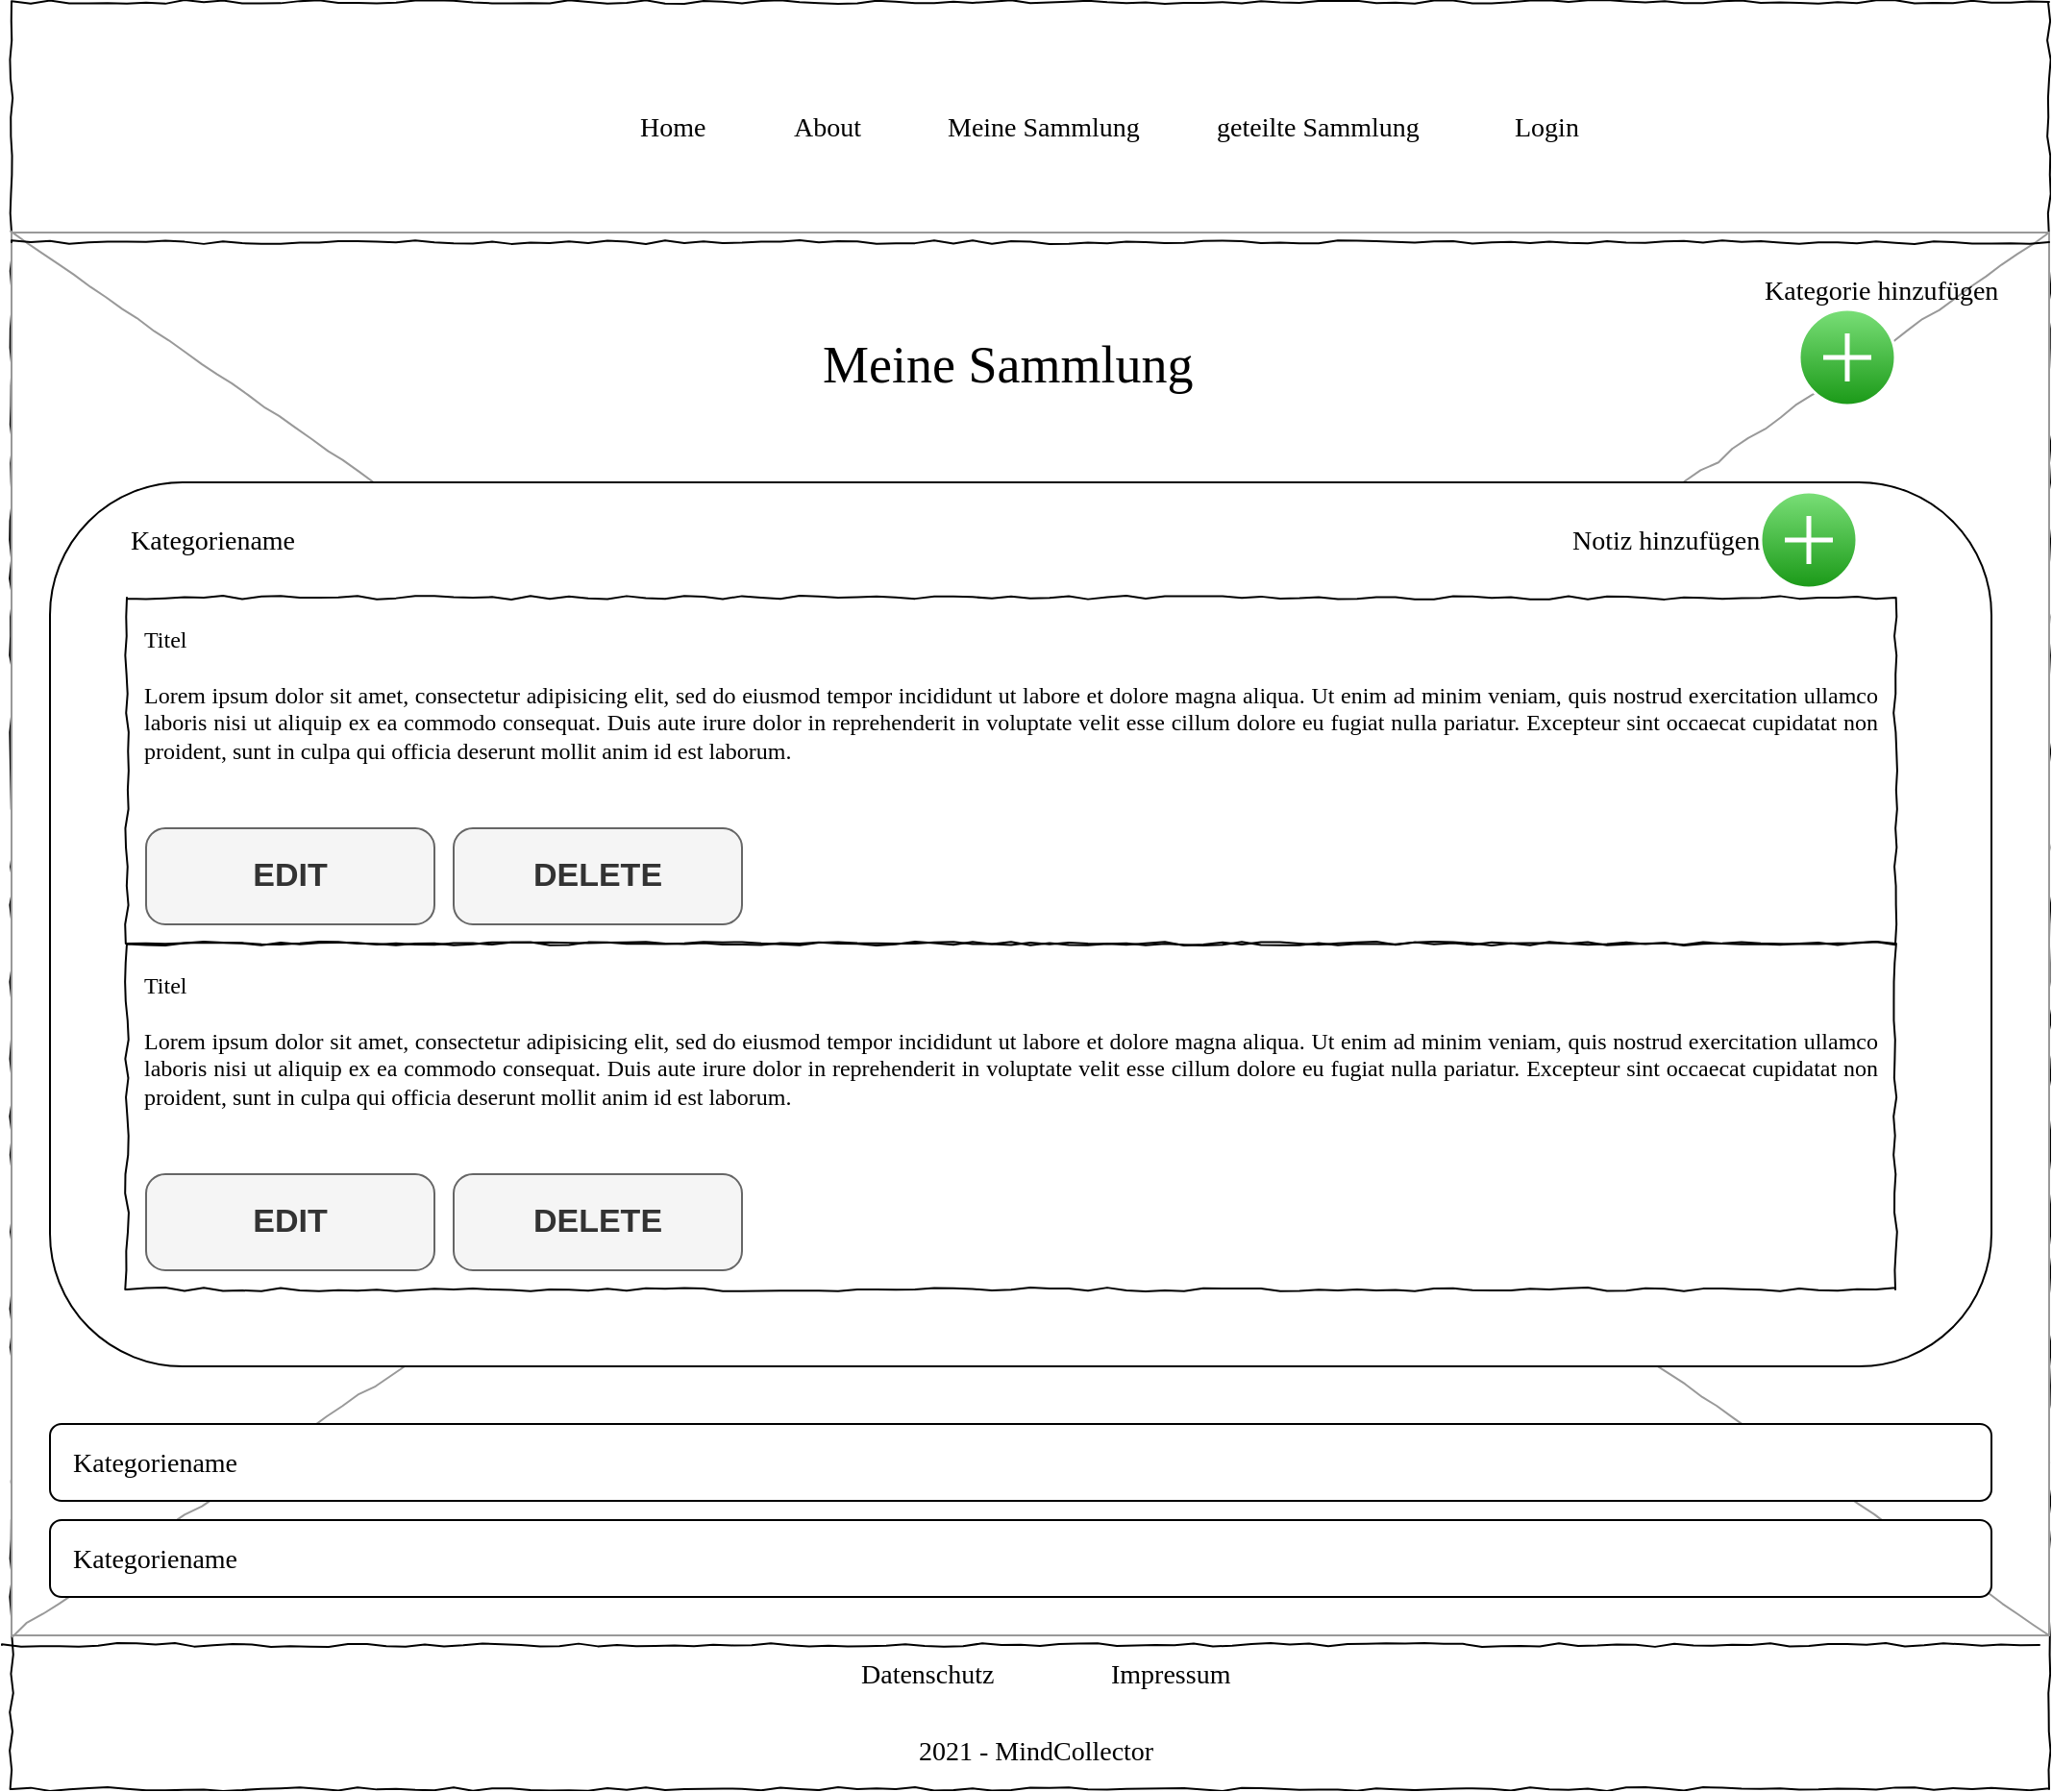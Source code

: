 <mxfile version="14.6.6" type="device" pages="9"><diagram name="meine sammlung" id="03018318-947c-dd8e-b7a3-06fadd420f32"><mxGraphModel dx="1422" dy="762" grid="1" gridSize="10" guides="1" tooltips="1" connect="1" arrows="1" fold="1" page="1" pageScale="1" pageWidth="1100" pageHeight="850" background="#ffffff" math="0" shadow="0"><root><mxCell id="0"/><mxCell id="1" parent="0"/><mxCell id="677b7b8949515195-1" value="" style="whiteSpace=wrap;html=1;rounded=0;shadow=0;labelBackgroundColor=none;strokeColor=#000000;strokeWidth=1;fillColor=none;fontFamily=Verdana;fontSize=12;fontColor=#000000;align=center;comic=1;" parent="1" vertex="1"><mxGeometry x="20" y="20" width="1060" height="930" as="geometry"/></mxCell><mxCell id="677b7b8949515195-16" value="" style="verticalLabelPosition=bottom;shadow=0;dashed=0;align=center;html=1;verticalAlign=top;strokeWidth=1;shape=mxgraph.mockup.graphics.simpleIcon;strokeColor=#999999;rounded=0;labelBackgroundColor=none;fontFamily=Verdana;fontSize=14;fontColor=#000000;comic=1;" parent="1" vertex="1"><mxGeometry x="20" y="140" width="1060" height="730" as="geometry"/></mxCell><mxCell id="IbzPOQFXN3dOghdZc0iV-2" value="" style="rounded=1;whiteSpace=wrap;html=1;" parent="1" vertex="1"><mxGeometry x="40" y="270" width="1010" height="460" as="geometry"/></mxCell><mxCell id="677b7b8949515195-4" value="Home" style="text;html=1;points=[];align=left;verticalAlign=top;spacingTop=-4;fontSize=14;fontFamily=Verdana" parent="1" vertex="1"><mxGeometry x="345" y="75" width="60" height="20" as="geometry"/></mxCell><mxCell id="677b7b8949515195-5" value="About" style="text;html=1;points=[];align=left;verticalAlign=top;spacingTop=-4;fontSize=14;fontFamily=Verdana" parent="1" vertex="1"><mxGeometry x="425" y="75" width="60" height="20" as="geometry"/></mxCell><mxCell id="677b7b8949515195-6" value="Meine Sammlung" style="text;html=1;points=[];align=left;verticalAlign=top;spacingTop=-4;fontSize=14;fontFamily=Verdana" parent="1" vertex="1"><mxGeometry x="505" y="75" width="90" height="20" as="geometry"/></mxCell><mxCell id="677b7b8949515195-9" value="" style="line;strokeWidth=1;html=1;rounded=0;shadow=0;labelBackgroundColor=none;fillColor=none;fontFamily=Verdana;fontSize=14;fontColor=#000000;align=center;comic=1;" parent="1" vertex="1"><mxGeometry x="20" y="140" width="1060" height="10" as="geometry"/></mxCell><mxCell id="677b7b8949515195-15" value="&lt;div style=&quot;text-align: justify&quot;&gt;&lt;span&gt;Titel&lt;/span&gt;&lt;/div&gt;&lt;div style=&quot;text-align: justify&quot;&gt;&lt;span&gt;&lt;br&gt;&lt;/span&gt;&lt;/div&gt;&lt;div style=&quot;text-align: justify&quot;&gt;&lt;span&gt;Lorem ipsum dolor sit amet, consectetur adipisicing elit, sed do eiusmod tempor incididunt ut labore et dolore magna aliqua. Ut enim ad minim veniam, quis nostrud exercitation ullamco laboris nisi ut aliquip ex ea commodo consequat. Duis aute irure dolor in reprehenderit in voluptate velit esse cillum dolore eu fugiat nulla pariatur. Excepteur sint occaecat cupidatat non proident, sunt in culpa qui officia deserunt mollit anim id est laborum.&lt;/span&gt;&lt;/div&gt;" style="whiteSpace=wrap;html=1;rounded=0;shadow=0;labelBackgroundColor=none;strokeWidth=1;fillColor=none;fontFamily=Verdana;fontSize=12;align=center;verticalAlign=top;spacing=10;comic=1;" parent="1" vertex="1"><mxGeometry x="80" y="330" width="920" height="180" as="geometry"/></mxCell><mxCell id="2WIdipyRfpypGgEUAXj3-2" value="" style="line;strokeWidth=1;html=1;rounded=0;shadow=0;labelBackgroundColor=none;fillColor=none;fontFamily=Verdana;fontSize=14;fontColor=#000000;align=center;comic=1;" parent="1" vertex="1"><mxGeometry x="15" y="870" width="1060" height="10" as="geometry"/></mxCell><mxCell id="2WIdipyRfpypGgEUAXj3-3" value="2021 - MindCollector" style="text;html=1;points=[];align=left;verticalAlign=top;spacingTop=-4;fontSize=14;fontFamily=Verdana" parent="1" vertex="1"><mxGeometry x="490" y="920" width="60" height="20" as="geometry"/></mxCell><mxCell id="2WIdipyRfpypGgEUAXj3-4" value="Datenschutz" style="text;html=1;points=[];align=left;verticalAlign=top;spacingTop=-4;fontSize=14;fontFamily=Verdana" parent="1" vertex="1"><mxGeometry x="460" y="880" width="60" height="20" as="geometry"/></mxCell><mxCell id="2WIdipyRfpypGgEUAXj3-5" value="Impressum" style="text;html=1;points=[];align=left;verticalAlign=top;spacingTop=-4;fontSize=14;fontFamily=Verdana" parent="1" vertex="1"><mxGeometry x="590" y="880" width="60" height="20" as="geometry"/></mxCell><mxCell id="2WIdipyRfpypGgEUAXj3-6" value="DELETE" style="strokeWidth=1;shadow=0;dashed=0;align=center;html=1;shape=mxgraph.mockup.buttons.button;strokeColor=#666666;fontColor=#333333;mainText=;buttonStyle=round;fontSize=17;fontStyle=1;fillColor=#f5f5f5;whiteSpace=wrap;" parent="1" vertex="1"><mxGeometry x="250" y="450" width="150" height="50" as="geometry"/></mxCell><mxCell id="2WIdipyRfpypGgEUAXj3-7" value="geteilte Sammlung" style="text;html=1;points=[];align=left;verticalAlign=top;spacingTop=-4;fontSize=14;fontFamily=Verdana" parent="1" vertex="1"><mxGeometry x="645" y="75" width="90" height="20" as="geometry"/></mxCell><mxCell id="_8Ds77WS728EHPHfYm_C-1" value="Login" style="text;html=1;points=[];align=left;verticalAlign=top;spacingTop=-4;fontSize=14;fontFamily=Verdana" parent="1" vertex="1"><mxGeometry x="800" y="75" width="90" height="20" as="geometry"/></mxCell><mxCell id="IbzPOQFXN3dOghdZc0iV-1" value="EDIT" style="strokeWidth=1;shadow=0;dashed=0;align=center;html=1;shape=mxgraph.mockup.buttons.button;strokeColor=#666666;fontColor=#333333;mainText=;buttonStyle=round;fontSize=17;fontStyle=1;fillColor=#f5f5f5;whiteSpace=wrap;" parent="1" vertex="1"><mxGeometry x="90" y="450" width="150" height="50" as="geometry"/></mxCell><mxCell id="IbzPOQFXN3dOghdZc0iV-3" value="Kategoriename" style="text;html=1;points=[];align=left;verticalAlign=top;spacingTop=-4;fontSize=14;fontFamily=Verdana" parent="1" vertex="1"><mxGeometry x="80" y="290" width="60" height="20" as="geometry"/></mxCell><mxCell id="IbzPOQFXN3dOghdZc0iV-4" value="&lt;div style=&quot;text-align: justify&quot;&gt;&lt;div&gt;Titel&lt;/div&gt;&lt;div&gt;&lt;br&gt;&lt;/div&gt;&lt;div&gt;Lorem ipsum dolor sit amet, consectetur adipisicing elit, sed do eiusmod tempor incididunt ut labore et dolore magna aliqua. Ut enim ad minim veniam, quis nostrud exercitation ullamco laboris nisi ut aliquip ex ea commodo consequat. Duis aute irure dolor in reprehenderit in voluptate velit esse cillum dolore eu fugiat nulla pariatur. Excepteur sint occaecat cupidatat non proident, sunt in culpa qui officia deserunt mollit anim id est laborum.&lt;/div&gt;&lt;/div&gt;" style="whiteSpace=wrap;html=1;rounded=0;shadow=0;labelBackgroundColor=none;strokeWidth=1;fillColor=none;fontFamily=Verdana;fontSize=12;align=center;verticalAlign=top;spacing=10;comic=1;" parent="1" vertex="1"><mxGeometry x="80" y="510" width="920" height="180" as="geometry"/></mxCell><mxCell id="IbzPOQFXN3dOghdZc0iV-5" value="DELETE" style="strokeWidth=1;shadow=0;dashed=0;align=center;html=1;shape=mxgraph.mockup.buttons.button;strokeColor=#666666;fontColor=#333333;mainText=;buttonStyle=round;fontSize=17;fontStyle=1;fillColor=#f5f5f5;whiteSpace=wrap;" parent="1" vertex="1"><mxGeometry x="250" y="630" width="150" height="50" as="geometry"/></mxCell><mxCell id="IbzPOQFXN3dOghdZc0iV-6" value="EDIT" style="strokeWidth=1;shadow=0;dashed=0;align=center;html=1;shape=mxgraph.mockup.buttons.button;strokeColor=#666666;fontColor=#333333;mainText=;buttonStyle=round;fontSize=17;fontStyle=1;fillColor=#f5f5f5;whiteSpace=wrap;" parent="1" vertex="1"><mxGeometry x="90" y="630" width="150" height="50" as="geometry"/></mxCell><mxCell id="IbzPOQFXN3dOghdZc0iV-7" value="" style="rounded=1;whiteSpace=wrap;html=1;" parent="1" vertex="1"><mxGeometry x="40" y="760" width="1010" height="40" as="geometry"/></mxCell><mxCell id="IbzPOQFXN3dOghdZc0iV-8" value="" style="rounded=1;whiteSpace=wrap;html=1;" parent="1" vertex="1"><mxGeometry x="40" y="810" width="1010" height="40" as="geometry"/></mxCell><mxCell id="IbzPOQFXN3dOghdZc0iV-9" value="Kategoriename" style="text;html=1;points=[];align=left;verticalAlign=top;spacingTop=-4;fontSize=14;fontFamily=Verdana" parent="1" vertex="1"><mxGeometry x="50" y="770" width="60" height="20" as="geometry"/></mxCell><mxCell id="IbzPOQFXN3dOghdZc0iV-10" value="Kategoriename" style="text;html=1;points=[];align=left;verticalAlign=top;spacingTop=-4;fontSize=14;fontFamily=Verdana" parent="1" vertex="1"><mxGeometry x="50" y="820" width="60" height="20" as="geometry"/></mxCell><mxCell id="IbzPOQFXN3dOghdZc0iV-13" value="&lt;span style=&quot;font-size: 27px&quot;&gt;Meine Sammlung&lt;/span&gt;" style="text;html=1;points=[];align=left;verticalAlign=top;spacingTop=-4;fontSize=14;fontFamily=Verdana;strokeWidth=2;" parent="1" vertex="1"><mxGeometry x="440" y="190" width="60" height="20" as="geometry"/></mxCell><mxCell id="Oz0ltGWY-60qnSFb1hxR-2" value="" style="verticalLabelPosition=bottom;verticalAlign=top;html=1;shadow=0;dashed=0;strokeWidth=1;shape=mxgraph.ios.iAddIcon;fillColor=#7AdF78;fillColor2=#1A9917;strokeColor=#ffffff;" vertex="1" parent="1"><mxGeometry x="950" y="180" width="50" height="50" as="geometry"/></mxCell><mxCell id="6sVKxP53YLnBskrfVzeh-6" value="Kategorie hinzufügen" style="text;html=1;points=[];align=left;verticalAlign=top;spacingTop=-4;fontSize=14;fontFamily=Verdana" vertex="1" parent="1"><mxGeometry x="930" y="160" width="90" height="20" as="geometry"/></mxCell><mxCell id="6sVKxP53YLnBskrfVzeh-7" value="" style="verticalLabelPosition=bottom;verticalAlign=top;html=1;shadow=0;dashed=0;strokeWidth=1;shape=mxgraph.ios.iAddIcon;fillColor=#7AdF78;fillColor2=#1A9917;strokeColor=#ffffff;" vertex="1" parent="1"><mxGeometry x="930" y="275" width="50" height="50" as="geometry"/></mxCell><mxCell id="6sVKxP53YLnBskrfVzeh-8" value="Notiz hinzufügen" style="text;html=1;points=[];align=left;verticalAlign=top;spacingTop=-4;fontSize=14;fontFamily=Verdana" vertex="1" parent="1"><mxGeometry x="830" y="290" width="90" height="20" as="geometry"/></mxCell></root></mxGraphModel></diagram><diagram id="vBDpF1r0NCV6SR1qx5Jn" name="Impressum"><mxGraphModel dx="1422" dy="762" grid="1" gridSize="10" guides="1" tooltips="1" connect="1" arrows="1" fold="1" page="1" pageScale="1" pageWidth="827" pageHeight="1169" math="0" shadow="0"><root><mxCell id="inLMPJAuQvLGNhKkesuX-0"/><mxCell id="inLMPJAuQvLGNhKkesuX-1" parent="inLMPJAuQvLGNhKkesuX-0"/><mxCell id="inLMPJAuQvLGNhKkesuX-2" value="" style="whiteSpace=wrap;html=1;rounded=0;shadow=0;labelBackgroundColor=none;strokeColor=#000000;strokeWidth=1;fillColor=none;fontFamily=Verdana;fontSize=12;fontColor=#000000;align=center;comic=1;" parent="inLMPJAuQvLGNhKkesuX-1" vertex="1"><mxGeometry x="20" y="20" width="1060" height="810" as="geometry"/></mxCell><mxCell id="inLMPJAuQvLGNhKkesuX-4" value="Home" style="text;html=1;points=[];align=left;verticalAlign=top;spacingTop=-4;fontSize=14;fontFamily=Verdana" parent="inLMPJAuQvLGNhKkesuX-1" vertex="1"><mxGeometry x="370" y="75" width="60" height="20" as="geometry"/></mxCell><mxCell id="inLMPJAuQvLGNhKkesuX-6" value="Meine Sammlung" style="text;html=1;points=[];align=left;verticalAlign=top;spacingTop=-4;fontSize=14;fontFamily=Verdana" parent="inLMPJAuQvLGNhKkesuX-1" vertex="1"><mxGeometry x="460" y="75" width="90" height="20" as="geometry"/></mxCell><mxCell id="inLMPJAuQvLGNhKkesuX-7" value="" style="line;strokeWidth=1;html=1;rounded=0;shadow=0;labelBackgroundColor=none;fillColor=none;fontFamily=Verdana;fontSize=14;fontColor=#000000;align=center;comic=1;" parent="inLMPJAuQvLGNhKkesuX-1" vertex="1"><mxGeometry x="20" y="140" width="1060" height="10" as="geometry"/></mxCell><mxCell id="inLMPJAuQvLGNhKkesuX-8" value="&lt;div style=&quot;text-align: justify&quot;&gt;&lt;span&gt;Lorem ipsum dolor sit amet, consectetur adipisicing elit, sed do eiusmod tempor incididunt ut labore et dolore magna aliqua. Ut enim ad minim veniam, quis nostrud exercitation ullamco laboris nisi ut aliquip ex ea commodo consequat. Duis aute irure dolor in reprehenderit in voluptate velit esse cillum dolore eu fugiat nulla pariatur. Excepteur sint occaecat cupidatat non proident, sunt in culpa qui officia deserunt mollit anim id est laborum.&lt;/span&gt;&lt;/div&gt;&lt;div style=&quot;text-align: justify&quot;&gt;&lt;span&gt;Sed ut perspiciatis unde omnis iste natus error sit voluptatem accusantium doloremque laudantium, totam rem aperiam, eaque ipsa quae ab illo inventore veritatis et quasi architecto beatae vitae dicta sunt explicabo. Nemo enim ipsam voluptatem quia voluptas sit aspernatur aut odit aut fugit, sed quia consequuntur magni dolores eos qui ratione voluptatem sequi nesciunt.&amp;nbsp;&lt;/span&gt;&lt;/div&gt;" style="whiteSpace=wrap;html=1;rounded=0;shadow=0;labelBackgroundColor=none;strokeWidth=1;fillColor=none;fontFamily=Verdana;fontSize=12;align=center;verticalAlign=top;spacing=10;comic=1;" parent="inLMPJAuQvLGNhKkesuX-1" vertex="1"><mxGeometry x="57.5" y="240" width="985" height="490" as="geometry"/></mxCell><mxCell id="inLMPJAuQvLGNhKkesuX-10" value="" style="line;strokeWidth=1;html=1;rounded=0;shadow=0;labelBackgroundColor=none;fillColor=none;fontFamily=Verdana;fontSize=14;fontColor=#000000;align=center;comic=1;" parent="inLMPJAuQvLGNhKkesuX-1" vertex="1"><mxGeometry x="20" y="750" width="1060" height="10" as="geometry"/></mxCell><mxCell id="inLMPJAuQvLGNhKkesuX-11" value="2021 - MindCollector" style="text;html=1;points=[];align=left;verticalAlign=top;spacingTop=-4;fontSize=14;fontFamily=Verdana" parent="inLMPJAuQvLGNhKkesuX-1" vertex="1"><mxGeometry x="490" y="810" width="60" height="20" as="geometry"/></mxCell><mxCell id="inLMPJAuQvLGNhKkesuX-12" value="Datenschutz" style="text;html=1;points=[];align=left;verticalAlign=top;spacingTop=-4;fontSize=14;fontFamily=Verdana" parent="inLMPJAuQvLGNhKkesuX-1" vertex="1"><mxGeometry x="460" y="770" width="60" height="20" as="geometry"/></mxCell><mxCell id="inLMPJAuQvLGNhKkesuX-13" value="Impressum" style="text;html=1;points=[];align=left;verticalAlign=top;spacingTop=-4;fontSize=14;fontFamily=Verdana" parent="inLMPJAuQvLGNhKkesuX-1" vertex="1"><mxGeometry x="590" y="770" width="60" height="20" as="geometry"/></mxCell><mxCell id="inLMPJAuQvLGNhKkesuX-15" value="geteilte Sammlung" style="text;html=1;points=[];align=left;verticalAlign=top;spacingTop=-4;fontSize=14;fontFamily=Verdana" parent="inLMPJAuQvLGNhKkesuX-1" vertex="1"><mxGeometry x="602.5" y="75" width="90" height="20" as="geometry"/></mxCell><mxCell id="ng1s_mfSbLA9S_4m0HJB-0" value="Login" style="text;html=1;points=[];align=left;verticalAlign=top;spacingTop=-4;fontSize=14;fontFamily=Verdana" parent="inLMPJAuQvLGNhKkesuX-1" vertex="1"><mxGeometry x="770" y="75" width="90" height="20" as="geometry"/></mxCell><mxCell id="l0gT_SuPgee9isU4p8aG-0" value="&lt;b&gt;&lt;font style=&quot;font-size: 22px&quot;&gt;IMPRESSUM&lt;/font&gt;&lt;/b&gt;" style="text;html=1;points=[];align=left;verticalAlign=top;spacingTop=-4;fontSize=14;fontFamily=Verdana" vertex="1" parent="inLMPJAuQvLGNhKkesuX-1"><mxGeometry x="440" y="180" width="90" height="20" as="geometry"/></mxCell></root></mxGraphModel></diagram><diagram id="xpMVJzFwCXBGiYG4w67L" name="Startseite"><mxGraphModel dx="1422" dy="762" grid="1" gridSize="10" guides="1" tooltips="1" connect="1" arrows="1" fold="1" page="1" pageScale="1" pageWidth="827" pageHeight="1169" math="0" shadow="0"><root><mxCell id="ewSWPgk0S-kNoiAHwZg1-0"/><mxCell id="ewSWPgk0S-kNoiAHwZg1-1" parent="ewSWPgk0S-kNoiAHwZg1-0"/><mxCell id="0GToh7qheWP6TrO_dzQQ-0" value="" style="whiteSpace=wrap;html=1;rounded=0;shadow=0;labelBackgroundColor=none;strokeColor=#000000;strokeWidth=1;fillColor=none;fontFamily=Verdana;fontSize=12;fontColor=#000000;align=center;comic=1;" parent="ewSWPgk0S-kNoiAHwZg1-1" vertex="1"><mxGeometry x="20" y="20" width="1060" height="900" as="geometry"/></mxCell><mxCell id="0GToh7qheWP6TrO_dzQQ-1" value="" style="verticalLabelPosition=bottom;shadow=0;dashed=0;align=center;html=1;verticalAlign=top;strokeWidth=1;shape=mxgraph.mockup.graphics.simpleIcon;strokeColor=#999999;rounded=0;labelBackgroundColor=none;fontFamily=Verdana;fontSize=14;fontColor=#000000;comic=1;" parent="ewSWPgk0S-kNoiAHwZg1-1" vertex="1"><mxGeometry x="80" y="160" width="315" height="200" as="geometry"/></mxCell><mxCell id="0GToh7qheWP6TrO_dzQQ-2" value="Home" style="text;html=1;points=[];align=left;verticalAlign=top;spacingTop=-4;fontSize=14;fontFamily=Verdana" parent="ewSWPgk0S-kNoiAHwZg1-1" vertex="1"><mxGeometry x="345" y="75" width="60" height="20" as="geometry"/></mxCell><mxCell id="0GToh7qheWP6TrO_dzQQ-3" value="About" style="text;html=1;points=[];align=left;verticalAlign=top;spacingTop=-4;fontSize=14;fontFamily=Verdana" parent="ewSWPgk0S-kNoiAHwZg1-1" vertex="1"><mxGeometry x="425" y="75" width="60" height="20" as="geometry"/></mxCell><mxCell id="0GToh7qheWP6TrO_dzQQ-4" value="Meine Sammlung" style="text;html=1;points=[];align=left;verticalAlign=top;spacingTop=-4;fontSize=14;fontFamily=Verdana" parent="ewSWPgk0S-kNoiAHwZg1-1" vertex="1"><mxGeometry x="505" y="75" width="90" height="20" as="geometry"/></mxCell><mxCell id="0GToh7qheWP6TrO_dzQQ-5" value="" style="line;strokeWidth=1;html=1;rounded=0;shadow=0;labelBackgroundColor=none;fillColor=none;fontFamily=Verdana;fontSize=14;fontColor=#000000;align=center;comic=1;" parent="ewSWPgk0S-kNoiAHwZg1-1" vertex="1"><mxGeometry x="20" y="140" width="1060" height="10" as="geometry"/></mxCell><mxCell id="0GToh7qheWP6TrO_dzQQ-6" value="&lt;div style=&quot;text-align: justify&quot;&gt;&lt;span&gt;Lorem ipsum dolor sit amet, consectetur adipisicing elit, sed do eiusmod tempor incididunt ut labore et dolore magna aliqua. Ut enim ad minim veniam, quis nostrud exercitation ullamco laboris nisi ut aliquip ex ea commodo consequat. Duis aute irure dolor in reprehenderit in voluptate velit esse cillum dolore eu fugiat nulla pariatur. Excepteur sint occaecat cupidatat non proident, sunt in culpa qui officia deserunt mollit anim id est laborum.&lt;/span&gt;&lt;/div&gt;&lt;div style=&quot;text-align: justify&quot;&gt;&lt;span&gt;Sed ut perspiciatis unde omnis iste natus error sit voluptatem accusantium doloremque laudantium, totam rem aperiam, eaque ipsa quae ab illo inventore veritatis et quasi architecto beatae vitae dicta sunt explicabo. Nemo enim ipsam voluptatem quia voluptas sit aspernatur aut odit aut fugit, sed quia consequuntur magni dolores eos qui ratione voluptatem sequi nesciunt.&amp;nbsp;&lt;/span&gt;&lt;/div&gt;" style="whiteSpace=wrap;html=1;rounded=0;shadow=0;labelBackgroundColor=none;strokeWidth=1;fillColor=none;fontFamily=Verdana;fontSize=12;align=center;verticalAlign=top;spacing=10;comic=1;" parent="ewSWPgk0S-kNoiAHwZg1-1" vertex="1"><mxGeometry x="435" y="170" width="600" height="190" as="geometry"/></mxCell><mxCell id="0GToh7qheWP6TrO_dzQQ-7" value="" style="line;strokeWidth=1;html=1;rounded=0;shadow=0;labelBackgroundColor=none;fillColor=none;fontFamily=Verdana;fontSize=14;fontColor=#000000;align=center;comic=1;" parent="ewSWPgk0S-kNoiAHwZg1-1" vertex="1"><mxGeometry x="20" y="840" width="1060" height="10" as="geometry"/></mxCell><mxCell id="0GToh7qheWP6TrO_dzQQ-8" value="2021 - MindCollector" style="text;html=1;points=[];align=left;verticalAlign=top;spacingTop=-4;fontSize=14;fontFamily=Verdana" parent="ewSWPgk0S-kNoiAHwZg1-1" vertex="1"><mxGeometry x="500" y="890" width="60" height="20" as="geometry"/></mxCell><mxCell id="0GToh7qheWP6TrO_dzQQ-9" value="Datenschutz" style="text;html=1;points=[];align=left;verticalAlign=top;spacingTop=-4;fontSize=14;fontFamily=Verdana" parent="ewSWPgk0S-kNoiAHwZg1-1" vertex="1"><mxGeometry x="470" y="850" width="60" height="20" as="geometry"/></mxCell><mxCell id="0GToh7qheWP6TrO_dzQQ-10" value="Impressum" style="text;html=1;points=[];align=left;verticalAlign=top;spacingTop=-4;fontSize=14;fontFamily=Verdana" parent="ewSWPgk0S-kNoiAHwZg1-1" vertex="1"><mxGeometry x="600" y="850" width="60" height="20" as="geometry"/></mxCell><mxCell id="0GToh7qheWP6TrO_dzQQ-11" value="geteilte Sammlung" style="text;html=1;points=[];align=left;verticalAlign=top;spacingTop=-4;fontSize=14;fontFamily=Verdana" parent="ewSWPgk0S-kNoiAHwZg1-1" vertex="1"><mxGeometry x="645" y="75" width="90" height="20" as="geometry"/></mxCell><mxCell id="0GToh7qheWP6TrO_dzQQ-18" value="Login" style="text;html=1;points=[];align=left;verticalAlign=top;spacingTop=-4;fontSize=14;fontFamily=Verdana" parent="ewSWPgk0S-kNoiAHwZg1-1" vertex="1"><mxGeometry x="800" y="75" width="90" height="20" as="geometry"/></mxCell><mxCell id="0GToh7qheWP6TrO_dzQQ-19" value="" style="verticalLabelPosition=bottom;shadow=0;dashed=0;align=center;html=1;verticalAlign=top;strokeWidth=1;shape=mxgraph.mockup.graphics.simpleIcon;strokeColor=#999999;rounded=0;labelBackgroundColor=none;fontFamily=Verdana;fontSize=14;fontColor=#000000;comic=1;" parent="ewSWPgk0S-kNoiAHwZg1-1" vertex="1"><mxGeometry x="720" y="395" width="315" height="190" as="geometry"/></mxCell><mxCell id="0GToh7qheWP6TrO_dzQQ-20" value="&lt;div style=&quot;text-align: justify&quot;&gt;&lt;span&gt;Lorem ipsum dolor sit amet, consectetur adipisicing elit, sed do eiusmod tempor incididunt ut labore et dolore magna aliqua. Ut enim ad minim veniam, quis nostrud exercitation ullamco laboris nisi ut aliquip ex ea commodo consequat. Duis aute irure dolor in reprehenderit in voluptate velit esse cillum dolore eu fugiat nulla pariatur. Excepteur sint occaecat cupidatat non proident, sunt in culpa qui officia deserunt mollit anim id est laborum.&lt;/span&gt;&lt;/div&gt;&lt;div style=&quot;text-align: justify&quot;&gt;&lt;span&gt;Sed ut perspiciatis unde omnis iste natus error sit voluptatem accusantium doloremque laudantium, totam rem aperiam, eaque ipsa quae ab illo inventore veritatis et quasi architecto beatae vitae dicta sunt explicabo. Nemo enim ipsam voluptatem quia voluptas sit aspernatur aut odit aut fugit, sed quia consequuntur magni dolores eos qui ratione voluptatem sequi nesciunt.&amp;nbsp;&lt;/span&gt;&lt;/div&gt;" style="whiteSpace=wrap;html=1;rounded=0;shadow=0;labelBackgroundColor=none;strokeWidth=1;fillColor=none;fontFamily=Verdana;fontSize=12;align=center;verticalAlign=top;spacing=10;comic=1;" parent="ewSWPgk0S-kNoiAHwZg1-1" vertex="1"><mxGeometry x="80" y="395" width="600" height="190" as="geometry"/></mxCell><mxCell id="0GToh7qheWP6TrO_dzQQ-21" value="" style="verticalLabelPosition=bottom;shadow=0;dashed=0;align=center;html=1;verticalAlign=top;strokeWidth=1;shape=mxgraph.mockup.graphics.simpleIcon;strokeColor=#999999;rounded=0;labelBackgroundColor=none;fontFamily=Verdana;fontSize=14;fontColor=#000000;comic=1;" parent="ewSWPgk0S-kNoiAHwZg1-1" vertex="1"><mxGeometry x="80" y="620" width="315" height="190" as="geometry"/></mxCell><mxCell id="0GToh7qheWP6TrO_dzQQ-22" value="&lt;div style=&quot;text-align: justify&quot;&gt;&lt;span&gt;Lorem ipsum dolor sit amet, consectetur adipisicing elit, sed do eiusmod tempor incididunt ut labore et dolore magna aliqua. Ut enim ad minim veniam, quis nostrud exercitation ullamco laboris nisi ut aliquip ex ea commodo consequat. Duis aute irure dolor in reprehenderit in voluptate velit esse cillum dolore eu fugiat nulla pariatur. Excepteur sint occaecat cupidatat non proident, sunt in culpa qui officia deserunt mollit anim id est laborum.&lt;/span&gt;&lt;/div&gt;&lt;div style=&quot;text-align: justify&quot;&gt;&lt;span&gt;Sed ut perspiciatis unde omnis iste natus error sit voluptatem accusantium doloremque laudantium, totam rem aperiam, eaque ipsa quae ab illo inventore veritatis et quasi architecto beatae vitae dicta sunt explicabo. Nemo enim ipsam voluptatem quia voluptas sit aspernatur aut odit aut fugit, sed quia consequuntur magni dolores eos qui ratione voluptatem sequi nesciunt.&amp;nbsp;&lt;/span&gt;&lt;/div&gt;" style="whiteSpace=wrap;html=1;rounded=0;shadow=0;labelBackgroundColor=none;strokeWidth=1;fillColor=none;fontFamily=Verdana;fontSize=12;align=center;verticalAlign=top;spacing=10;comic=1;" parent="ewSWPgk0S-kNoiAHwZg1-1" vertex="1"><mxGeometry x="435" y="620" width="600" height="190" as="geometry"/></mxCell></root></mxGraphModel></diagram><diagram id="p0bcohEUpk9asumPBOHw" name="Login"><mxGraphModel dx="1422" dy="762" grid="1" gridSize="10" guides="1" tooltips="1" connect="1" arrows="1" fold="1" page="1" pageScale="1" pageWidth="827" pageHeight="1169" math="0" shadow="0"><root><mxCell id="1MrWzEYqvruFx1aP5dmD-0"/><mxCell id="1MrWzEYqvruFx1aP5dmD-1" parent="1MrWzEYqvruFx1aP5dmD-0"/><mxCell id="4HZS2ABIttIUM36mGMEU-0" value="" style="whiteSpace=wrap;html=1;rounded=0;shadow=0;labelBackgroundColor=none;strokeColor=#000000;strokeWidth=1;fillColor=none;fontFamily=Verdana;fontSize=12;fontColor=#000000;align=center;comic=1;" vertex="1" parent="1MrWzEYqvruFx1aP5dmD-1"><mxGeometry x="20" y="20" width="1060" height="900" as="geometry"/></mxCell><mxCell id="4HZS2ABIttIUM36mGMEU-2" value="Home" style="text;html=1;points=[];align=left;verticalAlign=top;spacingTop=-4;fontSize=14;fontFamily=Verdana" vertex="1" parent="1MrWzEYqvruFx1aP5dmD-1"><mxGeometry x="345" y="75" width="60" height="20" as="geometry"/></mxCell><mxCell id="4HZS2ABIttIUM36mGMEU-3" value="About" style="text;html=1;points=[];align=left;verticalAlign=top;spacingTop=-4;fontSize=14;fontFamily=Verdana" vertex="1" parent="1MrWzEYqvruFx1aP5dmD-1"><mxGeometry x="425" y="75" width="60" height="20" as="geometry"/></mxCell><mxCell id="4HZS2ABIttIUM36mGMEU-4" value="Meine Sammlung" style="text;html=1;points=[];align=left;verticalAlign=top;spacingTop=-4;fontSize=14;fontFamily=Verdana" vertex="1" parent="1MrWzEYqvruFx1aP5dmD-1"><mxGeometry x="505" y="75" width="90" height="20" as="geometry"/></mxCell><mxCell id="4HZS2ABIttIUM36mGMEU-5" value="" style="line;strokeWidth=1;html=1;rounded=0;shadow=0;labelBackgroundColor=none;fillColor=none;fontFamily=Verdana;fontSize=14;fontColor=#000000;align=center;comic=1;" vertex="1" parent="1MrWzEYqvruFx1aP5dmD-1"><mxGeometry x="20" y="140" width="1060" height="10" as="geometry"/></mxCell><mxCell id="4HZS2ABIttIUM36mGMEU-7" value="" style="line;strokeWidth=1;html=1;rounded=0;shadow=0;labelBackgroundColor=none;fillColor=none;fontFamily=Verdana;fontSize=14;fontColor=#000000;align=center;comic=1;" vertex="1" parent="1MrWzEYqvruFx1aP5dmD-1"><mxGeometry x="20" y="840" width="1060" height="10" as="geometry"/></mxCell><mxCell id="4HZS2ABIttIUM36mGMEU-8" value="2021 - MindCollector" style="text;html=1;points=[];align=left;verticalAlign=top;spacingTop=-4;fontSize=14;fontFamily=Verdana" vertex="1" parent="1MrWzEYqvruFx1aP5dmD-1"><mxGeometry x="500" y="890" width="60" height="20" as="geometry"/></mxCell><mxCell id="4HZS2ABIttIUM36mGMEU-9" value="Datenschutz" style="text;html=1;points=[];align=left;verticalAlign=top;spacingTop=-4;fontSize=14;fontFamily=Verdana" vertex="1" parent="1MrWzEYqvruFx1aP5dmD-1"><mxGeometry x="470" y="850" width="60" height="20" as="geometry"/></mxCell><mxCell id="4HZS2ABIttIUM36mGMEU-10" value="Impressum" style="text;html=1;points=[];align=left;verticalAlign=top;spacingTop=-4;fontSize=14;fontFamily=Verdana" vertex="1" parent="1MrWzEYqvruFx1aP5dmD-1"><mxGeometry x="600" y="850" width="60" height="20" as="geometry"/></mxCell><mxCell id="4HZS2ABIttIUM36mGMEU-11" value="geteilte Sammlung" style="text;html=1;points=[];align=left;verticalAlign=top;spacingTop=-4;fontSize=14;fontFamily=Verdana" vertex="1" parent="1MrWzEYqvruFx1aP5dmD-1"><mxGeometry x="645" y="75" width="90" height="20" as="geometry"/></mxCell><mxCell id="4HZS2ABIttIUM36mGMEU-12" value="Login" style="text;html=1;points=[];align=left;verticalAlign=top;spacingTop=-4;fontSize=14;fontFamily=Verdana" vertex="1" parent="1MrWzEYqvruFx1aP5dmD-1"><mxGeometry x="800" y="75" width="90" height="20" as="geometry"/></mxCell><mxCell id="4HZS2ABIttIUM36mGMEU-17" value="" style="strokeWidth=1;shadow=0;dashed=0;align=center;html=1;shape=mxgraph.mockup.forms.rrect;rSize=0;strokeColor=#999999;fillColor=#ffffff;" vertex="1" parent="1MrWzEYqvruFx1aP5dmD-1"><mxGeometry x="370" y="270" width="410" height="450" as="geometry"/></mxCell><mxCell id="4HZS2ABIttIUM36mGMEU-18" value="Sign In" style="strokeWidth=1;shadow=0;dashed=0;align=center;html=1;shape=mxgraph.mockup.forms.anchor;fontSize=12;fontColor=#666666;align=left;resizeWidth=1;spacingLeft=0;" vertex="1" parent="4HZS2ABIttIUM36mGMEU-17"><mxGeometry width="205" height="20" relative="1" as="geometry"><mxPoint x="10" y="10" as="offset"/></mxGeometry></mxCell><mxCell id="4HZS2ABIttIUM36mGMEU-19" value="" style="shape=line;strokeColor=#ddeeff;strokeWidth=2;html=1;resizeWidth=1;" vertex="1" parent="4HZS2ABIttIUM36mGMEU-17"><mxGeometry width="369" height="10" relative="1" as="geometry"><mxPoint x="10" y="30" as="offset"/></mxGeometry></mxCell><mxCell id="4HZS2ABIttIUM36mGMEU-20" value="User Name:" style="strokeWidth=1;shadow=0;dashed=0;align=center;html=1;shape=mxgraph.mockup.forms.anchor;fontSize=12;fontColor=#666666;align=left;resizeWidth=1;spacingLeft=0;" vertex="1" parent="4HZS2ABIttIUM36mGMEU-17"><mxGeometry width="205" height="20" relative="1" as="geometry"><mxPoint x="10" y="40" as="offset"/></mxGeometry></mxCell><mxCell id="4HZS2ABIttIUM36mGMEU-21" value="johndoe" style="strokeWidth=1;shadow=0;dashed=0;align=center;html=1;shape=mxgraph.mockup.forms.rrect;rSize=0;strokeColor=#999999;fontColor=#666666;align=left;spacingLeft=5;resizeWidth=1;" vertex="1" parent="4HZS2ABIttIUM36mGMEU-17"><mxGeometry width="307.5" height="25" relative="1" as="geometry"><mxPoint x="10" y="60" as="offset"/></mxGeometry></mxCell><mxCell id="4HZS2ABIttIUM36mGMEU-22" value="Password:" style="strokeWidth=1;shadow=0;dashed=0;align=center;html=1;shape=mxgraph.mockup.forms.anchor;fontSize=12;fontColor=#666666;align=left;resizeWidth=1;spacingLeft=0;" vertex="1" parent="4HZS2ABIttIUM36mGMEU-17"><mxGeometry width="205" height="20" relative="1" as="geometry"><mxPoint x="10" y="95" as="offset"/></mxGeometry></mxCell><mxCell id="4HZS2ABIttIUM36mGMEU-23" value="********" style="strokeWidth=1;shadow=0;dashed=0;align=center;html=1;shape=mxgraph.mockup.forms.rrect;rSize=0;strokeColor=#999999;fontColor=#666666;align=left;spacingLeft=5;resizeWidth=1;" vertex="1" parent="4HZS2ABIttIUM36mGMEU-17"><mxGeometry width="307.5" height="25" relative="1" as="geometry"><mxPoint x="10" y="115" as="offset"/></mxGeometry></mxCell><mxCell id="4HZS2ABIttIUM36mGMEU-24" value="Login" style="strokeWidth=1;shadow=0;dashed=0;align=center;html=1;shape=mxgraph.mockup.forms.rrect;rSize=5;strokeColor=none;fontColor=#ffffff;fillColor=#66bbff;fontSize=16;fontStyle=1;" vertex="1" parent="4HZS2ABIttIUM36mGMEU-17"><mxGeometry y="1" width="80" height="30" relative="1" as="geometry"><mxPoint x="20" y="-150" as="offset"/></mxGeometry></mxCell><mxCell id="4HZS2ABIttIUM36mGMEU-25" value="Forgot Password?" style="strokeWidth=1;shadow=0;dashed=0;align=center;html=1;shape=mxgraph.mockup.forms.anchor;fontSize=12;fontColor=#9999ff;align=left;spacingLeft=0;fontStyle=4;resizeWidth=1;" vertex="1" parent="4HZS2ABIttIUM36mGMEU-17"><mxGeometry y="1" width="307.5" height="20" relative="1" as="geometry"><mxPoint x="10" y="-110" as="offset"/></mxGeometry></mxCell><mxCell id="4HZS2ABIttIUM36mGMEU-26" value="" style="shape=line;strokeColor=#ddeeff;strokeWidth=2;html=1;resizeWidth=1;" vertex="1" parent="4HZS2ABIttIUM36mGMEU-17"><mxGeometry y="1" width="369" height="10" relative="1" as="geometry"><mxPoint x="10" y="-90" as="offset"/></mxGeometry></mxCell><mxCell id="4HZS2ABIttIUM36mGMEU-27" value="New User" style="strokeWidth=1;shadow=0;dashed=0;align=center;html=1;shape=mxgraph.mockup.forms.anchor;fontSize=12;fontColor=#666666;align=left;spacingLeft=0;resizeWidth=1;" vertex="1" parent="4HZS2ABIttIUM36mGMEU-17"><mxGeometry y="1" width="307.5" height="20" relative="1" as="geometry"><mxPoint x="10" y="-70" as="offset"/></mxGeometry></mxCell><mxCell id="4HZS2ABIttIUM36mGMEU-28" value="SIGN UP" style="strokeWidth=1;shadow=0;dashed=0;align=center;html=1;shape=mxgraph.mockup.forms.rrect;rSize=5;strokeColor=none;fontColor=#ffffff;fillColor=#66bbff;fontSize=16;fontStyle=1;" vertex="1" parent="4HZS2ABIttIUM36mGMEU-17"><mxGeometry y="1" width="80" height="30" relative="1" as="geometry"><mxPoint x="20" y="-50" as="offset"/></mxGeometry></mxCell></root></mxGraphModel></diagram><diagram id="hijspI2ur8_683deVLig" name="SignUp"><mxGraphModel dx="1422" dy="762" grid="1" gridSize="10" guides="1" tooltips="1" connect="1" arrows="1" fold="1" page="1" pageScale="1" pageWidth="827" pageHeight="1169" math="0" shadow="0"><root><mxCell id="jWwm3wD_wSwa-GJ-5wAs-0"/><mxCell id="jWwm3wD_wSwa-GJ-5wAs-1" parent="jWwm3wD_wSwa-GJ-5wAs-0"/><mxCell id="jb5r1WQesSWTAwwkY-aQ-0" value="" style="whiteSpace=wrap;html=1;rounded=0;shadow=0;labelBackgroundColor=none;strokeColor=#000000;strokeWidth=1;fillColor=none;fontFamily=Verdana;fontSize=12;fontColor=#000000;align=center;comic=1;" vertex="1" parent="jWwm3wD_wSwa-GJ-5wAs-1"><mxGeometry x="20" y="20" width="1060" height="900" as="geometry"/></mxCell><mxCell id="jb5r1WQesSWTAwwkY-aQ-1" value="Home" style="text;html=1;points=[];align=left;verticalAlign=top;spacingTop=-4;fontSize=14;fontFamily=Verdana" vertex="1" parent="jWwm3wD_wSwa-GJ-5wAs-1"><mxGeometry x="345" y="75" width="60" height="20" as="geometry"/></mxCell><mxCell id="jb5r1WQesSWTAwwkY-aQ-2" value="About" style="text;html=1;points=[];align=left;verticalAlign=top;spacingTop=-4;fontSize=14;fontFamily=Verdana" vertex="1" parent="jWwm3wD_wSwa-GJ-5wAs-1"><mxGeometry x="425" y="75" width="60" height="20" as="geometry"/></mxCell><mxCell id="jb5r1WQesSWTAwwkY-aQ-3" value="Meine Sammlung" style="text;html=1;points=[];align=left;verticalAlign=top;spacingTop=-4;fontSize=14;fontFamily=Verdana" vertex="1" parent="jWwm3wD_wSwa-GJ-5wAs-1"><mxGeometry x="505" y="75" width="90" height="20" as="geometry"/></mxCell><mxCell id="jb5r1WQesSWTAwwkY-aQ-4" value="" style="line;strokeWidth=1;html=1;rounded=0;shadow=0;labelBackgroundColor=none;fillColor=none;fontFamily=Verdana;fontSize=14;fontColor=#000000;align=center;comic=1;" vertex="1" parent="jWwm3wD_wSwa-GJ-5wAs-1"><mxGeometry x="20" y="140" width="1060" height="10" as="geometry"/></mxCell><mxCell id="jb5r1WQesSWTAwwkY-aQ-5" value="" style="line;strokeWidth=1;html=1;rounded=0;shadow=0;labelBackgroundColor=none;fillColor=none;fontFamily=Verdana;fontSize=14;fontColor=#000000;align=center;comic=1;" vertex="1" parent="jWwm3wD_wSwa-GJ-5wAs-1"><mxGeometry x="20" y="840" width="1060" height="10" as="geometry"/></mxCell><mxCell id="jb5r1WQesSWTAwwkY-aQ-6" value="2021 - MindCollector" style="text;html=1;points=[];align=left;verticalAlign=top;spacingTop=-4;fontSize=14;fontFamily=Verdana" vertex="1" parent="jWwm3wD_wSwa-GJ-5wAs-1"><mxGeometry x="500" y="890" width="60" height="20" as="geometry"/></mxCell><mxCell id="jb5r1WQesSWTAwwkY-aQ-7" value="Datenschutz" style="text;html=1;points=[];align=left;verticalAlign=top;spacingTop=-4;fontSize=14;fontFamily=Verdana" vertex="1" parent="jWwm3wD_wSwa-GJ-5wAs-1"><mxGeometry x="470" y="850" width="60" height="20" as="geometry"/></mxCell><mxCell id="jb5r1WQesSWTAwwkY-aQ-8" value="Impressum" style="text;html=1;points=[];align=left;verticalAlign=top;spacingTop=-4;fontSize=14;fontFamily=Verdana" vertex="1" parent="jWwm3wD_wSwa-GJ-5wAs-1"><mxGeometry x="600" y="850" width="60" height="20" as="geometry"/></mxCell><mxCell id="jb5r1WQesSWTAwwkY-aQ-9" value="geteilte Sammlung" style="text;html=1;points=[];align=left;verticalAlign=top;spacingTop=-4;fontSize=14;fontFamily=Verdana" vertex="1" parent="jWwm3wD_wSwa-GJ-5wAs-1"><mxGeometry x="645" y="75" width="90" height="20" as="geometry"/></mxCell><mxCell id="jb5r1WQesSWTAwwkY-aQ-10" value="Login" style="text;html=1;points=[];align=left;verticalAlign=top;spacingTop=-4;fontSize=14;fontFamily=Verdana" vertex="1" parent="jWwm3wD_wSwa-GJ-5wAs-1"><mxGeometry x="800" y="75" width="90" height="20" as="geometry"/></mxCell><mxCell id="jb5r1WQesSWTAwwkY-aQ-11" value="" style="strokeWidth=1;shadow=0;dashed=0;align=center;html=1;shape=mxgraph.mockup.forms.rrect;rSize=0;strokeColor=#999999;fillColor=#ffffff;" vertex="1" parent="jWwm3wD_wSwa-GJ-5wAs-1"><mxGeometry x="360" y="170" width="410" height="620" as="geometry"/></mxCell><mxCell id="jb5r1WQesSWTAwwkY-aQ-12" value="Sign In" style="strokeWidth=1;shadow=0;dashed=0;align=center;html=1;shape=mxgraph.mockup.forms.anchor;fontSize=12;fontColor=#666666;align=left;resizeWidth=1;spacingLeft=0;" vertex="1" parent="jb5r1WQesSWTAwwkY-aQ-11"><mxGeometry width="205" height="20" relative="1" as="geometry"><mxPoint x="10" y="10" as="offset"/></mxGeometry></mxCell><mxCell id="jb5r1WQesSWTAwwkY-aQ-13" value="" style="shape=line;strokeColor=#ddeeff;strokeWidth=2;html=1;resizeWidth=1;" vertex="1" parent="jb5r1WQesSWTAwwkY-aQ-11"><mxGeometry width="369" height="10" relative="1" as="geometry"><mxPoint x="10" y="30" as="offset"/></mxGeometry></mxCell><mxCell id="jb5r1WQesSWTAwwkY-aQ-14" value="User Name:" style="strokeWidth=1;shadow=0;dashed=0;align=center;html=1;shape=mxgraph.mockup.forms.anchor;fontSize=12;fontColor=#666666;align=left;resizeWidth=1;spacingLeft=0;" vertex="1" parent="jb5r1WQesSWTAwwkY-aQ-11"><mxGeometry width="205" height="20" relative="1" as="geometry"><mxPoint x="10" y="40" as="offset"/></mxGeometry></mxCell><mxCell id="jb5r1WQesSWTAwwkY-aQ-15" value="johndoe" style="strokeWidth=1;shadow=0;dashed=0;align=center;html=1;shape=mxgraph.mockup.forms.rrect;rSize=0;strokeColor=#999999;fontColor=#666666;align=left;spacingLeft=5;resizeWidth=1;" vertex="1" parent="jb5r1WQesSWTAwwkY-aQ-11"><mxGeometry width="307.5" height="25" relative="1" as="geometry"><mxPoint x="10" y="60" as="offset"/></mxGeometry></mxCell><mxCell id="jb5r1WQesSWTAwwkY-aQ-16" value="Password:" style="strokeWidth=1;shadow=0;dashed=0;align=center;html=1;shape=mxgraph.mockup.forms.anchor;fontSize=12;fontColor=#666666;align=left;resizeWidth=1;spacingLeft=0;" vertex="1" parent="jb5r1WQesSWTAwwkY-aQ-11"><mxGeometry width="205" height="20" relative="1" as="geometry"><mxPoint x="10" y="95" as="offset"/></mxGeometry></mxCell><mxCell id="jb5r1WQesSWTAwwkY-aQ-17" value="********" style="strokeWidth=1;shadow=0;dashed=0;align=center;html=1;shape=mxgraph.mockup.forms.rrect;rSize=0;strokeColor=#999999;fontColor=#666666;align=left;spacingLeft=5;resizeWidth=1;" vertex="1" parent="jb5r1WQesSWTAwwkY-aQ-11"><mxGeometry width="307.5" height="25" relative="1" as="geometry"><mxPoint x="10" y="115" as="offset"/></mxGeometry></mxCell><mxCell id="jb5r1WQesSWTAwwkY-aQ-22" value="SIGN UP" style="strokeWidth=1;shadow=0;dashed=0;align=center;html=1;shape=mxgraph.mockup.forms.rrect;rSize=5;strokeColor=none;fontColor=#ffffff;fillColor=#66bbff;fontSize=16;fontStyle=1;" vertex="1" parent="jb5r1WQesSWTAwwkY-aQ-11"><mxGeometry y="1" width="80" height="30" relative="1" as="geometry"><mxPoint x="20" y="-50" as="offset"/></mxGeometry></mxCell><mxCell id="jb5r1WQesSWTAwwkY-aQ-23" value="Password wiederholen:" style="strokeWidth=1;shadow=0;dashed=0;align=center;html=1;shape=mxgraph.mockup.forms.anchor;fontSize=12;fontColor=#666666;align=left;resizeWidth=1;spacingLeft=0;" vertex="1" parent="jb5r1WQesSWTAwwkY-aQ-11"><mxGeometry x="10" y="159.997" width="205" height="27.556" as="geometry"/></mxCell><mxCell id="jb5r1WQesSWTAwwkY-aQ-24" value="********" style="strokeWidth=1;shadow=0;dashed=0;align=center;html=1;shape=mxgraph.mockup.forms.rrect;rSize=0;strokeColor=#999999;fontColor=#666666;align=left;spacingLeft=5;resizeWidth=1;" vertex="1" parent="jb5r1WQesSWTAwwkY-aQ-11"><mxGeometry x="10" y="187.552" width="307.5" height="34.444" as="geometry"/></mxCell><mxCell id="jb5r1WQesSWTAwwkY-aQ-25" value="Sicherheitsfrage1:" style="strokeWidth=1;shadow=0;dashed=0;align=center;html=1;shape=mxgraph.mockup.forms.anchor;fontSize=12;fontColor=#666666;align=left;resizeWidth=1;spacingLeft=0;" vertex="1" parent="jb5r1WQesSWTAwwkY-aQ-11"><mxGeometry x="10" y="242.663" width="205" height="27.556" as="geometry"/></mxCell><mxCell id="jb5r1WQesSWTAwwkY-aQ-27" value="Option 1" style="strokeWidth=1;shadow=0;dashed=0;align=center;html=1;shape=mxgraph.mockup.forms.comboBox;strokeColor=#999999;fillColor=#ddeeff;align=left;fillColor2=#aaddff;mainText=;fontColor=#666666;fontSize=17;spacingLeft=3;" vertex="1" parent="jb5r1WQesSWTAwwkY-aQ-11"><mxGeometry x="10" y="270.219" width="300" height="41.333" as="geometry"/></mxCell><mxCell id="jb5r1WQesSWTAwwkY-aQ-32" value="Antwort" style="strokeWidth=1;shadow=0;dashed=0;align=center;html=1;shape=mxgraph.mockup.forms.anchor;fontSize=12;fontColor=#666666;align=left;resizeWidth=1;spacingLeft=0;" vertex="1" parent="jb5r1WQesSWTAwwkY-aQ-11"><mxGeometry x="10" y="309.997" width="205" height="27.556" as="geometry"/></mxCell><mxCell id="jb5r1WQesSWTAwwkY-aQ-33" value="antwort" style="strokeWidth=1;shadow=0;dashed=0;align=center;html=1;shape=mxgraph.mockup.forms.rrect;rSize=0;strokeColor=#999999;fontColor=#666666;align=left;spacingLeft=5;resizeWidth=1;" vertex="1" parent="jb5r1WQesSWTAwwkY-aQ-11"><mxGeometry x="10" y="337.552" width="307.5" height="34.444" as="geometry"/></mxCell><mxCell id="jb5r1WQesSWTAwwkY-aQ-38" value="Sicherheitsfrage2:" style="strokeWidth=1;shadow=0;dashed=0;align=center;html=1;shape=mxgraph.mockup.forms.anchor;fontSize=12;fontColor=#666666;align=left;resizeWidth=1;spacingLeft=0;" vertex="1" parent="jb5r1WQesSWTAwwkY-aQ-11"><mxGeometry x="10" y="390.003" width="205" height="27.556" as="geometry"/></mxCell><mxCell id="jb5r1WQesSWTAwwkY-aQ-39" value="Option 1" style="strokeWidth=1;shadow=0;dashed=0;align=center;html=1;shape=mxgraph.mockup.forms.comboBox;strokeColor=#999999;fillColor=#ddeeff;align=left;fillColor2=#aaddff;mainText=;fontColor=#666666;fontSize=17;spacingLeft=3;" vertex="1" parent="jb5r1WQesSWTAwwkY-aQ-11"><mxGeometry x="10" y="417.559" width="300" height="41.333" as="geometry"/></mxCell><mxCell id="jb5r1WQesSWTAwwkY-aQ-40" value="Antwort" style="strokeWidth=1;shadow=0;dashed=0;align=center;html=1;shape=mxgraph.mockup.forms.anchor;fontSize=12;fontColor=#666666;align=left;resizeWidth=1;spacingLeft=0;" vertex="1" parent="jb5r1WQesSWTAwwkY-aQ-11"><mxGeometry x="10" y="457.337" width="205" height="27.556" as="geometry"/></mxCell><mxCell id="jb5r1WQesSWTAwwkY-aQ-41" value="antwort" style="strokeWidth=1;shadow=0;dashed=0;align=center;html=1;shape=mxgraph.mockup.forms.rrect;rSize=0;strokeColor=#999999;fontColor=#666666;align=left;spacingLeft=5;resizeWidth=1;" vertex="1" parent="jb5r1WQesSWTAwwkY-aQ-11"><mxGeometry x="10" y="484.892" width="307.5" height="34.444" as="geometry"/></mxCell></root></mxGraphModel></diagram><diagram id="3L-Lmln6Kc3Rthai4xPa" name="ideeText hinzufügen"><mxGraphModel dx="1422" dy="762" grid="1" gridSize="10" guides="1" tooltips="1" connect="1" arrows="1" fold="1" page="1" pageScale="1" pageWidth="827" pageHeight="1169" math="0" shadow="0"><root><mxCell id="sAA95aB76IaaFTd0WcG6-0"/><mxCell id="sAA95aB76IaaFTd0WcG6-1" parent="sAA95aB76IaaFTd0WcG6-0"/><mxCell id="EW4Ct9nMzmIZ43G3kHFG-0" value="" style="whiteSpace=wrap;html=1;rounded=0;shadow=0;labelBackgroundColor=none;strokeColor=#000000;strokeWidth=1;fillColor=none;fontFamily=Verdana;fontSize=12;fontColor=#000000;align=center;comic=1;" vertex="1" parent="sAA95aB76IaaFTd0WcG6-1"><mxGeometry x="20" y="20" width="1060" height="900" as="geometry"/></mxCell><mxCell id="EW4Ct9nMzmIZ43G3kHFG-1" value="Home" style="text;html=1;points=[];align=left;verticalAlign=top;spacingTop=-4;fontSize=14;fontFamily=Verdana" vertex="1" parent="sAA95aB76IaaFTd0WcG6-1"><mxGeometry x="345" y="75" width="60" height="20" as="geometry"/></mxCell><mxCell id="EW4Ct9nMzmIZ43G3kHFG-2" value="About" style="text;html=1;points=[];align=left;verticalAlign=top;spacingTop=-4;fontSize=14;fontFamily=Verdana" vertex="1" parent="sAA95aB76IaaFTd0WcG6-1"><mxGeometry x="425" y="75" width="60" height="20" as="geometry"/></mxCell><mxCell id="EW4Ct9nMzmIZ43G3kHFG-3" value="Meine Sammlung" style="text;html=1;points=[];align=left;verticalAlign=top;spacingTop=-4;fontSize=14;fontFamily=Verdana" vertex="1" parent="sAA95aB76IaaFTd0WcG6-1"><mxGeometry x="505" y="75" width="90" height="20" as="geometry"/></mxCell><mxCell id="EW4Ct9nMzmIZ43G3kHFG-4" value="" style="line;strokeWidth=1;html=1;rounded=0;shadow=0;labelBackgroundColor=none;fillColor=none;fontFamily=Verdana;fontSize=14;fontColor=#000000;align=center;comic=1;" vertex="1" parent="sAA95aB76IaaFTd0WcG6-1"><mxGeometry x="20" y="140" width="1060" height="10" as="geometry"/></mxCell><mxCell id="EW4Ct9nMzmIZ43G3kHFG-5" value="" style="line;strokeWidth=1;html=1;rounded=0;shadow=0;labelBackgroundColor=none;fillColor=none;fontFamily=Verdana;fontSize=14;fontColor=#000000;align=center;comic=1;" vertex="1" parent="sAA95aB76IaaFTd0WcG6-1"><mxGeometry x="20" y="840" width="1060" height="10" as="geometry"/></mxCell><mxCell id="EW4Ct9nMzmIZ43G3kHFG-6" value="2021 - MindCollector" style="text;html=1;points=[];align=left;verticalAlign=top;spacingTop=-4;fontSize=14;fontFamily=Verdana" vertex="1" parent="sAA95aB76IaaFTd0WcG6-1"><mxGeometry x="500" y="890" width="60" height="20" as="geometry"/></mxCell><mxCell id="EW4Ct9nMzmIZ43G3kHFG-7" value="Datenschutz" style="text;html=1;points=[];align=left;verticalAlign=top;spacingTop=-4;fontSize=14;fontFamily=Verdana" vertex="1" parent="sAA95aB76IaaFTd0WcG6-1"><mxGeometry x="470" y="850" width="60" height="20" as="geometry"/></mxCell><mxCell id="EW4Ct9nMzmIZ43G3kHFG-8" value="Impressum" style="text;html=1;points=[];align=left;verticalAlign=top;spacingTop=-4;fontSize=14;fontFamily=Verdana" vertex="1" parent="sAA95aB76IaaFTd0WcG6-1"><mxGeometry x="600" y="850" width="60" height="20" as="geometry"/></mxCell><mxCell id="EW4Ct9nMzmIZ43G3kHFG-9" value="geteilte Sammlung" style="text;html=1;points=[];align=left;verticalAlign=top;spacingTop=-4;fontSize=14;fontFamily=Verdana" vertex="1" parent="sAA95aB76IaaFTd0WcG6-1"><mxGeometry x="645" y="75" width="90" height="20" as="geometry"/></mxCell><mxCell id="EW4Ct9nMzmIZ43G3kHFG-10" value="Login" style="text;html=1;points=[];align=left;verticalAlign=top;spacingTop=-4;fontSize=14;fontFamily=Verdana" vertex="1" parent="sAA95aB76IaaFTd0WcG6-1"><mxGeometry x="800" y="75" width="90" height="20" as="geometry"/></mxCell><mxCell id="EW4Ct9nMzmIZ43G3kHFG-11" value="" style="strokeWidth=1;shadow=0;dashed=0;align=center;html=1;shape=mxgraph.mockup.forms.rrect;rSize=0;strokeColor=#999999;fillColor=#ffffff;" vertex="1" parent="sAA95aB76IaaFTd0WcG6-1"><mxGeometry x="360" y="280" width="440" height="390" as="geometry"/></mxCell><mxCell id="K1MhgS1IDq-6AcHQvzxU-14" value="" style="strokeWidth=1;shadow=0;dashed=0;align=center;html=1;shape=mxgraph.mockup.containers.marginRect2;rectMarginTop=32;strokeColor=#666666;gradientColor=none;" vertex="1" parent="EW4Ct9nMzmIZ43G3kHFG-11"><mxGeometry x="-30" y="-50" width="470" height="440" as="geometry"/></mxCell><mxCell id="K1MhgS1IDq-6AcHQvzxU-15" value="Image" style="strokeColor=inherit;fillColor=inherit;gradientColor=inherit;strokeWidth=1;shadow=0;dashed=0;align=center;html=1;shape=mxgraph.mockup.containers.rrect;rSize=0;fontSize=17;fontColor=#666666;gradientColor=none;" vertex="1" parent="K1MhgS1IDq-6AcHQvzxU-14"><mxGeometry width="60" height="25" relative="1" as="geometry"><mxPoint x="10" as="offset"/></mxGeometry></mxCell><mxCell id="K1MhgS1IDq-6AcHQvzxU-16" value="Text" style="strokeWidth=1;shadow=0;dashed=0;align=center;html=1;shape=mxgraph.mockup.containers.rrect;rSize=0;fontSize=17;fontColor=#ffffff;strokeColor=#008cff;fillColor=#008cff;" vertex="1" parent="K1MhgS1IDq-6AcHQvzxU-14"><mxGeometry width="60" height="25" relative="1" as="geometry"><mxPoint x="75" as="offset"/></mxGeometry></mxCell><mxCell id="K1MhgS1IDq-6AcHQvzxU-17" value="Audio" style="strokeColor=inherit;fillColor=inherit;gradientColor=inherit;strokeWidth=1;shadow=0;dashed=0;align=center;html=1;shape=mxgraph.mockup.containers.rrect;rSize=0;fontSize=17;fontColor=#666666;gradientColor=none;" vertex="1" parent="K1MhgS1IDq-6AcHQvzxU-14"><mxGeometry width="60" height="25" relative="1" as="geometry"><mxPoint x="140" as="offset"/></mxGeometry></mxCell><mxCell id="K1MhgS1IDq-6AcHQvzxU-18" value="" style="strokeWidth=1;shadow=0;dashed=0;align=center;html=1;shape=mxgraph.mockup.containers.topButton;rSize=5;strokeColor=#008cff;fillColor=#008cff;gradientColor=none;resizeWidth=1;movable=0;deletable=1;" vertex="1" parent="K1MhgS1IDq-6AcHQvzxU-14"><mxGeometry width="470" height="7" relative="1" as="geometry"><mxPoint y="25" as="offset"/></mxGeometry></mxCell><mxCell id="EW4Ct9nMzmIZ43G3kHFG-12" value="Text hinzufügen" style="strokeWidth=1;shadow=0;dashed=0;align=center;html=1;shape=mxgraph.mockup.forms.anchor;fontSize=12;fontColor=#666666;align=left;resizeWidth=1;spacingLeft=0;" vertex="1" parent="EW4Ct9nMzmIZ43G3kHFG-11"><mxGeometry width="105" height="20" relative="1" as="geometry"><mxPoint x="130" y="10" as="offset"/></mxGeometry></mxCell><mxCell id="EW4Ct9nMzmIZ43G3kHFG-13" value="" style="shape=line;strokeColor=#ddeeff;strokeWidth=2;html=1;resizeWidth=1;" vertex="1" parent="EW4Ct9nMzmIZ43G3kHFG-11"><mxGeometry width="369" height="10" relative="1" as="geometry"><mxPoint x="10" y="30" as="offset"/></mxGeometry></mxCell><mxCell id="EW4Ct9nMzmIZ43G3kHFG-14" value="Titel" style="strokeWidth=1;shadow=0;dashed=0;align=center;html=1;shape=mxgraph.mockup.forms.anchor;fontSize=12;fontColor=#666666;align=left;resizeWidth=1;spacingLeft=0;" vertex="1" parent="EW4Ct9nMzmIZ43G3kHFG-11"><mxGeometry width="205" height="20" relative="1" as="geometry"><mxPoint x="10" y="40" as="offset"/></mxGeometry></mxCell><mxCell id="EW4Ct9nMzmIZ43G3kHFG-15" value="text" style="strokeWidth=1;shadow=0;dashed=0;align=center;html=1;shape=mxgraph.mockup.forms.rrect;rSize=0;strokeColor=#999999;fontColor=#666666;align=left;spacingLeft=5;resizeWidth=1;" vertex="1" parent="EW4Ct9nMzmIZ43G3kHFG-11"><mxGeometry width="390" height="160" relative="1" as="geometry"><mxPoint x="10" y="110" as="offset"/></mxGeometry></mxCell><mxCell id="EW4Ct9nMzmIZ43G3kHFG-20" value="" style="shape=line;strokeColor=#ddeeff;strokeWidth=2;html=1;resizeWidth=1;" vertex="1" parent="EW4Ct9nMzmIZ43G3kHFG-11"><mxGeometry y="1" width="369" height="10" relative="1" as="geometry"><mxPoint x="10" y="-50" as="offset"/></mxGeometry></mxCell><mxCell id="EW4Ct9nMzmIZ43G3kHFG-22" value="SAVE" style="strokeWidth=1;shadow=0;dashed=0;align=center;html=1;shape=mxgraph.mockup.forms.rrect;rSize=5;strokeColor=none;fontColor=#ffffff;fillColor=#66bbff;fontSize=16;fontStyle=1;" vertex="1" parent="EW4Ct9nMzmIZ43G3kHFG-11"><mxGeometry y="1" width="80" height="30" relative="1" as="geometry"><mxPoint x="140" y="-40" as="offset"/></mxGeometry></mxCell><mxCell id="EW4Ct9nMzmIZ43G3kHFG-23" value="titel" style="strokeWidth=1;shadow=0;dashed=0;align=center;html=1;shape=mxgraph.mockup.forms.rrect;rSize=0;strokeColor=#999999;fontColor=#666666;align=left;spacingLeft=5;resizeWidth=1;" vertex="1" parent="EW4Ct9nMzmIZ43G3kHFG-11"><mxGeometry x="10" y="60.002" width="390" height="22.041" as="geometry"/></mxCell></root></mxGraphModel></diagram><diagram name="ideeImage hinzufügen" id="iTLiJIDS16z-105Xn0x-"><mxGraphModel dx="1422" dy="762" grid="1" gridSize="10" guides="1" tooltips="1" connect="1" arrows="1" fold="1" page="1" pageScale="1" pageWidth="827" pageHeight="1169" math="0" shadow="0"><root><mxCell id="258MNQo9_TIn64aybuBj-0"/><mxCell id="258MNQo9_TIn64aybuBj-1" parent="258MNQo9_TIn64aybuBj-0"/><mxCell id="258MNQo9_TIn64aybuBj-2" value="" style="whiteSpace=wrap;html=1;rounded=0;shadow=0;labelBackgroundColor=none;strokeColor=#000000;strokeWidth=1;fillColor=none;fontFamily=Verdana;fontSize=12;fontColor=#000000;align=center;comic=1;" vertex="1" parent="258MNQo9_TIn64aybuBj-1"><mxGeometry x="20" y="20" width="1060" height="900" as="geometry"/></mxCell><mxCell id="258MNQo9_TIn64aybuBj-3" value="Home" style="text;html=1;points=[];align=left;verticalAlign=top;spacingTop=-4;fontSize=14;fontFamily=Verdana" vertex="1" parent="258MNQo9_TIn64aybuBj-1"><mxGeometry x="345" y="75" width="60" height="20" as="geometry"/></mxCell><mxCell id="258MNQo9_TIn64aybuBj-4" value="About" style="text;html=1;points=[];align=left;verticalAlign=top;spacingTop=-4;fontSize=14;fontFamily=Verdana" vertex="1" parent="258MNQo9_TIn64aybuBj-1"><mxGeometry x="425" y="75" width="60" height="20" as="geometry"/></mxCell><mxCell id="258MNQo9_TIn64aybuBj-5" value="Meine Sammlung" style="text;html=1;points=[];align=left;verticalAlign=top;spacingTop=-4;fontSize=14;fontFamily=Verdana" vertex="1" parent="258MNQo9_TIn64aybuBj-1"><mxGeometry x="505" y="75" width="90" height="20" as="geometry"/></mxCell><mxCell id="258MNQo9_TIn64aybuBj-6" value="" style="line;strokeWidth=1;html=1;rounded=0;shadow=0;labelBackgroundColor=none;fillColor=none;fontFamily=Verdana;fontSize=14;fontColor=#000000;align=center;comic=1;" vertex="1" parent="258MNQo9_TIn64aybuBj-1"><mxGeometry x="20" y="140" width="1060" height="10" as="geometry"/></mxCell><mxCell id="258MNQo9_TIn64aybuBj-7" value="" style="line;strokeWidth=1;html=1;rounded=0;shadow=0;labelBackgroundColor=none;fillColor=none;fontFamily=Verdana;fontSize=14;fontColor=#000000;align=center;comic=1;" vertex="1" parent="258MNQo9_TIn64aybuBj-1"><mxGeometry x="20" y="840" width="1060" height="10" as="geometry"/></mxCell><mxCell id="258MNQo9_TIn64aybuBj-8" value="2021 - MindCollector" style="text;html=1;points=[];align=left;verticalAlign=top;spacingTop=-4;fontSize=14;fontFamily=Verdana" vertex="1" parent="258MNQo9_TIn64aybuBj-1"><mxGeometry x="500" y="890" width="60" height="20" as="geometry"/></mxCell><mxCell id="258MNQo9_TIn64aybuBj-9" value="Datenschutz" style="text;html=1;points=[];align=left;verticalAlign=top;spacingTop=-4;fontSize=14;fontFamily=Verdana" vertex="1" parent="258MNQo9_TIn64aybuBj-1"><mxGeometry x="470" y="850" width="60" height="20" as="geometry"/></mxCell><mxCell id="258MNQo9_TIn64aybuBj-10" value="Impressum" style="text;html=1;points=[];align=left;verticalAlign=top;spacingTop=-4;fontSize=14;fontFamily=Verdana" vertex="1" parent="258MNQo9_TIn64aybuBj-1"><mxGeometry x="600" y="850" width="60" height="20" as="geometry"/></mxCell><mxCell id="258MNQo9_TIn64aybuBj-11" value="geteilte Sammlung" style="text;html=1;points=[];align=left;verticalAlign=top;spacingTop=-4;fontSize=14;fontFamily=Verdana" vertex="1" parent="258MNQo9_TIn64aybuBj-1"><mxGeometry x="645" y="75" width="90" height="20" as="geometry"/></mxCell><mxCell id="258MNQo9_TIn64aybuBj-12" value="Login" style="text;html=1;points=[];align=left;verticalAlign=top;spacingTop=-4;fontSize=14;fontFamily=Verdana" vertex="1" parent="258MNQo9_TIn64aybuBj-1"><mxGeometry x="800" y="75" width="90" height="20" as="geometry"/></mxCell><mxCell id="258MNQo9_TIn64aybuBj-13" value="" style="strokeWidth=1;shadow=0;dashed=0;align=center;html=1;shape=mxgraph.mockup.forms.rrect;rSize=0;strokeColor=#999999;fillColor=#ffffff;" vertex="1" parent="258MNQo9_TIn64aybuBj-1"><mxGeometry x="380" y="270" width="515" height="456.96" as="geometry"/></mxCell><mxCell id="258MNQo9_TIn64aybuBj-21" value="" style="strokeWidth=1;shadow=0;dashed=0;align=center;html=1;shape=mxgraph.mockup.containers.marginRect2;rectMarginTop=32;strokeColor=#666666;gradientColor=none;" vertex="1" parent="258MNQo9_TIn64aybuBj-13"><mxGeometry x="-25" y="-50.0" width="540" height="506.96" as="geometry"/></mxCell><mxCell id="258MNQo9_TIn64aybuBj-22" value="Text" style="strokeColor=inherit;fillColor=inherit;gradientColor=inherit;strokeWidth=1;shadow=0;dashed=0;align=center;html=1;shape=mxgraph.mockup.containers.rrect;rSize=0;fontSize=17;fontColor=#666666;gradientColor=none;" vertex="1" parent="258MNQo9_TIn64aybuBj-21"><mxGeometry width="60" height="25" relative="1" as="geometry"><mxPoint x="10" as="offset"/></mxGeometry></mxCell><mxCell id="258MNQo9_TIn64aybuBj-23" value="Image" style="strokeWidth=1;shadow=0;dashed=0;align=center;html=1;shape=mxgraph.mockup.containers.rrect;rSize=0;fontSize=17;fontColor=#ffffff;strokeColor=#008cff;fillColor=#008cff;" vertex="1" parent="258MNQo9_TIn64aybuBj-21"><mxGeometry width="60" height="25" relative="1" as="geometry"><mxPoint x="75" as="offset"/></mxGeometry></mxCell><mxCell id="258MNQo9_TIn64aybuBj-24" value="Audio" style="strokeColor=inherit;fillColor=inherit;gradientColor=inherit;strokeWidth=1;shadow=0;dashed=0;align=center;html=1;shape=mxgraph.mockup.containers.rrect;rSize=0;fontSize=17;fontColor=#666666;gradientColor=none;" vertex="1" parent="258MNQo9_TIn64aybuBj-21"><mxGeometry width="60" height="25" relative="1" as="geometry"><mxPoint x="140" as="offset"/></mxGeometry></mxCell><mxCell id="258MNQo9_TIn64aybuBj-25" value="" style="strokeWidth=1;shadow=0;dashed=0;align=center;html=1;shape=mxgraph.mockup.containers.topButton;rSize=5;strokeColor=#008cff;fillColor=#008cff;gradientColor=none;resizeWidth=1;movable=0;deletable=1;" vertex="1" parent="258MNQo9_TIn64aybuBj-21"><mxGeometry width="540" height="7" relative="1" as="geometry"><mxPoint y="25" as="offset"/></mxGeometry></mxCell><mxCell id="258MNQo9_TIn64aybuBj-26" value="Choose File" style="strokeWidth=1;shadow=0;dashed=0;align=center;html=1;shape=mxgraph.mockup.buttons.button;strokeColor=#666666;fontColor=#ffffff;mainText=;buttonStyle=round;fontSize=17;fontStyle=1;fillColor=#008cff;whiteSpace=wrap;" vertex="1" parent="258MNQo9_TIn64aybuBj-21"><mxGeometry x="35" y="190.0" width="150" height="50" as="geometry"/></mxCell><mxCell id="258MNQo9_TIn64aybuBj-27" value="File.." style="strokeWidth=1;shadow=0;dashed=0;align=center;html=1;shape=mxgraph.mockup.forms.anchor;fontSize=12;fontColor=#666666;align=left;resizeWidth=1;spacingLeft=0;" vertex="1" parent="258MNQo9_TIn64aybuBj-21"><mxGeometry x="205" y="205.0" width="196.961" height="20" as="geometry"/></mxCell><mxCell id="258MNQo9_TIn64aybuBj-14" value="Image hinzufügen" style="strokeWidth=1;shadow=0;dashed=0;align=center;html=1;shape=mxgraph.mockup.forms.anchor;fontSize=12;fontColor=#666666;align=left;resizeWidth=1;spacingLeft=0;" vertex="1" parent="258MNQo9_TIn64aybuBj-13"><mxGeometry width="100.882" height="20" relative="1" as="geometry"><mxPoint x="130" y="10" as="offset"/></mxGeometry></mxCell><mxCell id="258MNQo9_TIn64aybuBj-15" value="" style="shape=line;strokeColor=#ddeeff;strokeWidth=2;html=1;resizeWidth=1;" vertex="1" parent="258MNQo9_TIn64aybuBj-13"><mxGeometry width="354.529" height="10" relative="1" as="geometry"><mxPoint x="10" y="30" as="offset"/></mxGeometry></mxCell><mxCell id="258MNQo9_TIn64aybuBj-16" value="Titel" style="strokeWidth=1;shadow=0;dashed=0;align=center;html=1;shape=mxgraph.mockup.forms.anchor;fontSize=12;fontColor=#666666;align=left;resizeWidth=1;spacingLeft=0;" vertex="1" parent="258MNQo9_TIn64aybuBj-13"><mxGeometry width="196.961" height="20" relative="1" as="geometry"><mxPoint x="10" y="40" as="offset"/></mxGeometry></mxCell><mxCell id="258MNQo9_TIn64aybuBj-18" value="" style="shape=line;strokeColor=#ddeeff;strokeWidth=2;html=1;resizeWidth=1;" vertex="1" parent="258MNQo9_TIn64aybuBj-13"><mxGeometry y="1" width="354.529" height="10" relative="1" as="geometry"><mxPoint x="10" y="-50" as="offset"/></mxGeometry></mxCell><mxCell id="258MNQo9_TIn64aybuBj-19" value="SAVE" style="strokeWidth=1;shadow=0;dashed=0;align=center;html=1;shape=mxgraph.mockup.forms.rrect;rSize=5;strokeColor=none;fontColor=#ffffff;fillColor=#66bbff;fontSize=16;fontStyle=1;" vertex="1" parent="258MNQo9_TIn64aybuBj-13"><mxGeometry y="1" width="80" height="30" relative="1" as="geometry"><mxPoint x="140" y="-40" as="offset"/></mxGeometry></mxCell><mxCell id="258MNQo9_TIn64aybuBj-20" value="titel" style="strokeWidth=1;shadow=0;dashed=0;align=center;html=1;shape=mxgraph.mockup.forms.rrect;rSize=0;strokeColor=#999999;fontColor=#666666;align=left;spacingLeft=5;resizeWidth=1;" vertex="1" parent="258MNQo9_TIn64aybuBj-13"><mxGeometry x="9.608" y="57.393" width="374.706" height="21.083" as="geometry"/></mxCell></root></mxGraphModel></diagram><diagram name="ideeAudio hinzufügen" id="SdVeNjMzpT1WV70XBToX"><mxGraphModel dx="1422" dy="762" grid="1" gridSize="10" guides="1" tooltips="1" connect="1" arrows="1" fold="1" page="1" pageScale="1" pageWidth="827" pageHeight="1169" math="0" shadow="0"><root><mxCell id="xDp5K18AxpjB61Ql-CSU-0"/><mxCell id="xDp5K18AxpjB61Ql-CSU-1" parent="xDp5K18AxpjB61Ql-CSU-0"/><mxCell id="xDp5K18AxpjB61Ql-CSU-2" value="" style="whiteSpace=wrap;html=1;rounded=0;shadow=0;labelBackgroundColor=none;strokeColor=#000000;strokeWidth=1;fillColor=none;fontFamily=Verdana;fontSize=12;fontColor=#000000;align=center;comic=1;" vertex="1" parent="xDp5K18AxpjB61Ql-CSU-1"><mxGeometry x="20" y="20" width="1060" height="900" as="geometry"/></mxCell><mxCell id="xDp5K18AxpjB61Ql-CSU-3" value="Home" style="text;html=1;points=[];align=left;verticalAlign=top;spacingTop=-4;fontSize=14;fontFamily=Verdana" vertex="1" parent="xDp5K18AxpjB61Ql-CSU-1"><mxGeometry x="345" y="75" width="60" height="20" as="geometry"/></mxCell><mxCell id="xDp5K18AxpjB61Ql-CSU-4" value="About" style="text;html=1;points=[];align=left;verticalAlign=top;spacingTop=-4;fontSize=14;fontFamily=Verdana" vertex="1" parent="xDp5K18AxpjB61Ql-CSU-1"><mxGeometry x="425" y="75" width="60" height="20" as="geometry"/></mxCell><mxCell id="xDp5K18AxpjB61Ql-CSU-5" value="Meine Sammlung" style="text;html=1;points=[];align=left;verticalAlign=top;spacingTop=-4;fontSize=14;fontFamily=Verdana" vertex="1" parent="xDp5K18AxpjB61Ql-CSU-1"><mxGeometry x="505" y="75" width="90" height="20" as="geometry"/></mxCell><mxCell id="xDp5K18AxpjB61Ql-CSU-6" value="" style="line;strokeWidth=1;html=1;rounded=0;shadow=0;labelBackgroundColor=none;fillColor=none;fontFamily=Verdana;fontSize=14;fontColor=#000000;align=center;comic=1;" vertex="1" parent="xDp5K18AxpjB61Ql-CSU-1"><mxGeometry x="20" y="140" width="1060" height="10" as="geometry"/></mxCell><mxCell id="xDp5K18AxpjB61Ql-CSU-7" value="" style="line;strokeWidth=1;html=1;rounded=0;shadow=0;labelBackgroundColor=none;fillColor=none;fontFamily=Verdana;fontSize=14;fontColor=#000000;align=center;comic=1;" vertex="1" parent="xDp5K18AxpjB61Ql-CSU-1"><mxGeometry x="20" y="840" width="1060" height="10" as="geometry"/></mxCell><mxCell id="xDp5K18AxpjB61Ql-CSU-8" value="2021 - MindCollector" style="text;html=1;points=[];align=left;verticalAlign=top;spacingTop=-4;fontSize=14;fontFamily=Verdana" vertex="1" parent="xDp5K18AxpjB61Ql-CSU-1"><mxGeometry x="500" y="890" width="60" height="20" as="geometry"/></mxCell><mxCell id="xDp5K18AxpjB61Ql-CSU-9" value="Datenschutz" style="text;html=1;points=[];align=left;verticalAlign=top;spacingTop=-4;fontSize=14;fontFamily=Verdana" vertex="1" parent="xDp5K18AxpjB61Ql-CSU-1"><mxGeometry x="470" y="850" width="60" height="20" as="geometry"/></mxCell><mxCell id="xDp5K18AxpjB61Ql-CSU-10" value="Impressum" style="text;html=1;points=[];align=left;verticalAlign=top;spacingTop=-4;fontSize=14;fontFamily=Verdana" vertex="1" parent="xDp5K18AxpjB61Ql-CSU-1"><mxGeometry x="600" y="850" width="60" height="20" as="geometry"/></mxCell><mxCell id="xDp5K18AxpjB61Ql-CSU-11" value="geteilte Sammlung" style="text;html=1;points=[];align=left;verticalAlign=top;spacingTop=-4;fontSize=14;fontFamily=Verdana" vertex="1" parent="xDp5K18AxpjB61Ql-CSU-1"><mxGeometry x="645" y="75" width="90" height="20" as="geometry"/></mxCell><mxCell id="xDp5K18AxpjB61Ql-CSU-12" value="Login" style="text;html=1;points=[];align=left;verticalAlign=top;spacingTop=-4;fontSize=14;fontFamily=Verdana" vertex="1" parent="xDp5K18AxpjB61Ql-CSU-1"><mxGeometry x="800" y="75" width="90" height="20" as="geometry"/></mxCell><mxCell id="xDp5K18AxpjB61Ql-CSU-13" value="" style="strokeWidth=1;shadow=0;dashed=0;align=center;html=1;shape=mxgraph.mockup.forms.rrect;rSize=0;strokeColor=#999999;fillColor=#ffffff;" vertex="1" parent="xDp5K18AxpjB61Ql-CSU-1"><mxGeometry x="330" y="270" width="515" height="456.96" as="geometry"/></mxCell><mxCell id="xDp5K18AxpjB61Ql-CSU-14" value="" style="strokeWidth=1;shadow=0;dashed=0;align=center;html=1;shape=mxgraph.mockup.containers.marginRect2;rectMarginTop=32;strokeColor=#666666;gradientColor=none;" vertex="1" parent="xDp5K18AxpjB61Ql-CSU-13"><mxGeometry x="-25" y="-50.0" width="540" height="506.96" as="geometry"/></mxCell><mxCell id="xDp5K18AxpjB61Ql-CSU-15" value="Text" style="strokeColor=inherit;fillColor=inherit;gradientColor=inherit;strokeWidth=1;shadow=0;dashed=0;align=center;html=1;shape=mxgraph.mockup.containers.rrect;rSize=0;fontSize=17;fontColor=#666666;gradientColor=none;" vertex="1" parent="xDp5K18AxpjB61Ql-CSU-14"><mxGeometry width="60" height="25" relative="1" as="geometry"><mxPoint x="10" as="offset"/></mxGeometry></mxCell><mxCell id="xDp5K18AxpjB61Ql-CSU-16" value="Audio" style="strokeWidth=1;shadow=0;dashed=0;align=center;html=1;shape=mxgraph.mockup.containers.rrect;rSize=0;fontSize=17;fontColor=#ffffff;strokeColor=#008cff;fillColor=#008cff;" vertex="1" parent="xDp5K18AxpjB61Ql-CSU-14"><mxGeometry width="60" height="25" relative="1" as="geometry"><mxPoint x="75" as="offset"/></mxGeometry></mxCell><mxCell id="xDp5K18AxpjB61Ql-CSU-17" value="Image" style="strokeColor=inherit;fillColor=inherit;gradientColor=inherit;strokeWidth=1;shadow=0;dashed=0;align=center;html=1;shape=mxgraph.mockup.containers.rrect;rSize=0;fontSize=17;fontColor=#666666;gradientColor=none;" vertex="1" parent="xDp5K18AxpjB61Ql-CSU-14"><mxGeometry width="60" height="25" relative="1" as="geometry"><mxPoint x="140" as="offset"/></mxGeometry></mxCell><mxCell id="xDp5K18AxpjB61Ql-CSU-18" value="" style="strokeWidth=1;shadow=0;dashed=0;align=center;html=1;shape=mxgraph.mockup.containers.topButton;rSize=5;strokeColor=#008cff;fillColor=#008cff;gradientColor=none;resizeWidth=1;movable=0;deletable=1;" vertex="1" parent="xDp5K18AxpjB61Ql-CSU-14"><mxGeometry width="540" height="7" relative="1" as="geometry"><mxPoint y="25" as="offset"/></mxGeometry></mxCell><mxCell id="xDp5K18AxpjB61Ql-CSU-20" value="" style="strokeWidth=1;shadow=0;dashed=0;align=center;html=1;shape=mxgraph.mockup.forms.anchor;fontSize=12;fontColor=#666666;align=left;resizeWidth=1;spacingLeft=0;" vertex="1" parent="xDp5K18AxpjB61Ql-CSU-14"><mxGeometry x="205" y="205.0" width="196.961" height="20" as="geometry"/></mxCell><mxCell id="xDp5K18AxpjB61Ql-CSU-28" value="" style="html=1;verticalLabelPosition=bottom;align=center;labelBackgroundColor=#ffffff;verticalAlign=top;strokeWidth=2;strokeColor=#0080F0;shadow=0;dashed=0;shape=mxgraph.ios7.icons.play;" vertex="1" parent="xDp5K18AxpjB61Ql-CSU-14"><mxGeometry x="282.48" y="216" width="42" height="54" as="geometry"/></mxCell><mxCell id="xDp5K18AxpjB61Ql-CSU-29" value="" style="html=1;verticalLabelPosition=bottom;align=center;labelBackgroundColor=#ffffff;verticalAlign=top;strokeWidth=2;strokeColor=#0080F0;shadow=0;dashed=0;shape=mxgraph.ios7.icons.pause;pointerEvents=1" vertex="1" parent="xDp5K18AxpjB61Ql-CSU-14"><mxGeometry x="355" y="220" width="35" height="46" as="geometry"/></mxCell><mxCell id="xDp5K18AxpjB61Ql-CSU-30" value="" style="html=1;verticalLabelPosition=bottom;align=center;labelBackgroundColor=#ffffff;verticalAlign=top;strokeWidth=2;strokeColor=#0080F0;shadow=0;dashed=0;shape=mxgraph.ios7.icons.microphone;" vertex="1" parent="xDp5K18AxpjB61Ql-CSU-14"><mxGeometry x="125" y="216" width="25" height="54" as="geometry"/></mxCell><mxCell id="xDp5K18AxpjB61Ql-CSU-21" value="Image hinzufügen" style="strokeWidth=1;shadow=0;dashed=0;align=center;html=1;shape=mxgraph.mockup.forms.anchor;fontSize=12;fontColor=#666666;align=left;resizeWidth=1;spacingLeft=0;" vertex="1" parent="xDp5K18AxpjB61Ql-CSU-13"><mxGeometry width="100.882" height="20" relative="1" as="geometry"><mxPoint x="130" y="10" as="offset"/></mxGeometry></mxCell><mxCell id="xDp5K18AxpjB61Ql-CSU-22" value="" style="shape=line;strokeColor=#ddeeff;strokeWidth=2;html=1;resizeWidth=1;" vertex="1" parent="xDp5K18AxpjB61Ql-CSU-13"><mxGeometry width="354.529" height="10" relative="1" as="geometry"><mxPoint x="10" y="30" as="offset"/></mxGeometry></mxCell><mxCell id="xDp5K18AxpjB61Ql-CSU-23" value="Titel" style="strokeWidth=1;shadow=0;dashed=0;align=center;html=1;shape=mxgraph.mockup.forms.anchor;fontSize=12;fontColor=#666666;align=left;resizeWidth=1;spacingLeft=0;" vertex="1" parent="xDp5K18AxpjB61Ql-CSU-13"><mxGeometry width="196.961" height="20" relative="1" as="geometry"><mxPoint x="10" y="40" as="offset"/></mxGeometry></mxCell><mxCell id="xDp5K18AxpjB61Ql-CSU-24" value="" style="shape=line;strokeColor=#ddeeff;strokeWidth=2;html=1;resizeWidth=1;" vertex="1" parent="xDp5K18AxpjB61Ql-CSU-13"><mxGeometry y="1" width="354.529" height="10" relative="1" as="geometry"><mxPoint x="10" y="-50" as="offset"/></mxGeometry></mxCell><mxCell id="xDp5K18AxpjB61Ql-CSU-25" value="SAVE" style="strokeWidth=1;shadow=0;dashed=0;align=center;html=1;shape=mxgraph.mockup.forms.rrect;rSize=5;strokeColor=none;fontColor=#ffffff;fillColor=#66bbff;fontSize=16;fontStyle=1;" vertex="1" parent="xDp5K18AxpjB61Ql-CSU-13"><mxGeometry y="1" width="80" height="30" relative="1" as="geometry"><mxPoint x="140" y="-40" as="offset"/></mxGeometry></mxCell><mxCell id="xDp5K18AxpjB61Ql-CSU-26" value="titel" style="strokeWidth=1;shadow=0;dashed=0;align=center;html=1;shape=mxgraph.mockup.forms.rrect;rSize=0;strokeColor=#999999;fontColor=#666666;align=left;spacingLeft=5;resizeWidth=1;" vertex="1" parent="xDp5K18AxpjB61Ql-CSU-13"><mxGeometry x="9.608" y="57.393" width="374.706" height="21.083" as="geometry"/></mxCell></root></mxGraphModel></diagram><diagram id="hyP1edAZtxVXLb3Oc-0d" name="Datenschutz"><mxGraphModel dx="1422" dy="762" grid="1" gridSize="10" guides="1" tooltips="1" connect="1" arrows="1" fold="1" page="1" pageScale="1" pageWidth="827" pageHeight="1169" math="0" shadow="0"><root><mxCell id="FDl5SELQnBJ2lofmxPl--0"/><mxCell id="FDl5SELQnBJ2lofmxPl--1" parent="FDl5SELQnBJ2lofmxPl--0"/><mxCell id="FDl5SELQnBJ2lofmxPl--2" value="" style="whiteSpace=wrap;html=1;rounded=0;shadow=0;labelBackgroundColor=none;strokeColor=#000000;strokeWidth=1;fillColor=none;fontFamily=Verdana;fontSize=12;fontColor=#000000;align=center;comic=1;" vertex="1" parent="FDl5SELQnBJ2lofmxPl--1"><mxGeometry x="20" y="20" width="1060" height="810" as="geometry"/></mxCell><mxCell id="FDl5SELQnBJ2lofmxPl--3" value="Home" style="text;html=1;points=[];align=left;verticalAlign=top;spacingTop=-4;fontSize=14;fontFamily=Verdana" vertex="1" parent="FDl5SELQnBJ2lofmxPl--1"><mxGeometry x="370" y="75" width="60" height="20" as="geometry"/></mxCell><mxCell id="FDl5SELQnBJ2lofmxPl--4" value="Meine Sammlung" style="text;html=1;points=[];align=left;verticalAlign=top;spacingTop=-4;fontSize=14;fontFamily=Verdana" vertex="1" parent="FDl5SELQnBJ2lofmxPl--1"><mxGeometry x="460" y="75" width="90" height="20" as="geometry"/></mxCell><mxCell id="FDl5SELQnBJ2lofmxPl--5" value="" style="line;strokeWidth=1;html=1;rounded=0;shadow=0;labelBackgroundColor=none;fillColor=none;fontFamily=Verdana;fontSize=14;fontColor=#000000;align=center;comic=1;" vertex="1" parent="FDl5SELQnBJ2lofmxPl--1"><mxGeometry x="20" y="140" width="1060" height="10" as="geometry"/></mxCell><mxCell id="FDl5SELQnBJ2lofmxPl--6" value="&lt;div style=&quot;text-align: justify&quot;&gt;&lt;span&gt;Lorem ipsum dolor sit amet, consectetur adipisicing elit, sed do eiusmod tempor incididunt ut labore et dolore magna aliqua. Ut enim ad minim veniam, quis nostrud exercitation ullamco laboris nisi ut aliquip ex ea commodo consequat. Duis aute irure dolor in reprehenderit in voluptate velit esse cillum dolore eu fugiat nulla pariatur. Excepteur sint occaecat cupidatat non proident, sunt in culpa qui officia deserunt mollit anim id est laborum.&lt;/span&gt;&lt;/div&gt;&lt;div style=&quot;text-align: justify&quot;&gt;&lt;span&gt;Sed ut perspiciatis unde omnis iste natus error sit voluptatem accusantium doloremque laudantium, totam rem aperiam, eaque ipsa quae ab illo inventore veritatis et quasi architecto beatae vitae dicta sunt explicabo. Nemo enim ipsam voluptatem quia voluptas sit aspernatur aut odit aut fugit, sed quia consequuntur magni dolores eos qui ratione voluptatem sequi nesciunt.&amp;nbsp;&lt;/span&gt;&lt;/div&gt;" style="whiteSpace=wrap;html=1;rounded=0;shadow=0;labelBackgroundColor=none;strokeWidth=1;fillColor=none;fontFamily=Verdana;fontSize=12;align=center;verticalAlign=top;spacing=10;comic=1;" vertex="1" parent="FDl5SELQnBJ2lofmxPl--1"><mxGeometry x="57.5" y="240" width="985" height="490" as="geometry"/></mxCell><mxCell id="FDl5SELQnBJ2lofmxPl--7" value="" style="line;strokeWidth=1;html=1;rounded=0;shadow=0;labelBackgroundColor=none;fillColor=none;fontFamily=Verdana;fontSize=14;fontColor=#000000;align=center;comic=1;" vertex="1" parent="FDl5SELQnBJ2lofmxPl--1"><mxGeometry x="20" y="750" width="1060" height="10" as="geometry"/></mxCell><mxCell id="FDl5SELQnBJ2lofmxPl--8" value="2021 - MindCollector" style="text;html=1;points=[];align=left;verticalAlign=top;spacingTop=-4;fontSize=14;fontFamily=Verdana" vertex="1" parent="FDl5SELQnBJ2lofmxPl--1"><mxGeometry x="490" y="810" width="60" height="20" as="geometry"/></mxCell><mxCell id="FDl5SELQnBJ2lofmxPl--9" value="Datenschutz" style="text;html=1;points=[];align=left;verticalAlign=top;spacingTop=-4;fontSize=14;fontFamily=Verdana" vertex="1" parent="FDl5SELQnBJ2lofmxPl--1"><mxGeometry x="460" y="770" width="60" height="20" as="geometry"/></mxCell><mxCell id="FDl5SELQnBJ2lofmxPl--10" value="Impressum" style="text;html=1;points=[];align=left;verticalAlign=top;spacingTop=-4;fontSize=14;fontFamily=Verdana" vertex="1" parent="FDl5SELQnBJ2lofmxPl--1"><mxGeometry x="590" y="770" width="60" height="20" as="geometry"/></mxCell><mxCell id="FDl5SELQnBJ2lofmxPl--11" value="geteilte Sammlung" style="text;html=1;points=[];align=left;verticalAlign=top;spacingTop=-4;fontSize=14;fontFamily=Verdana" vertex="1" parent="FDl5SELQnBJ2lofmxPl--1"><mxGeometry x="602.5" y="75" width="90" height="20" as="geometry"/></mxCell><mxCell id="FDl5SELQnBJ2lofmxPl--12" value="Login" style="text;html=1;points=[];align=left;verticalAlign=top;spacingTop=-4;fontSize=14;fontFamily=Verdana" vertex="1" parent="FDl5SELQnBJ2lofmxPl--1"><mxGeometry x="770" y="75" width="90" height="20" as="geometry"/></mxCell><mxCell id="FDl5SELQnBJ2lofmxPl--13" value="&lt;b&gt;&lt;font style=&quot;font-size: 22px&quot;&gt;Datenschutz&lt;/font&gt;&lt;/b&gt;" style="text;html=1;points=[];align=left;verticalAlign=top;spacingTop=-4;fontSize=14;fontFamily=Verdana" vertex="1" parent="FDl5SELQnBJ2lofmxPl--1"><mxGeometry x="440" y="180" width="90" height="20" as="geometry"/></mxCell></root></mxGraphModel></diagram></mxfile>